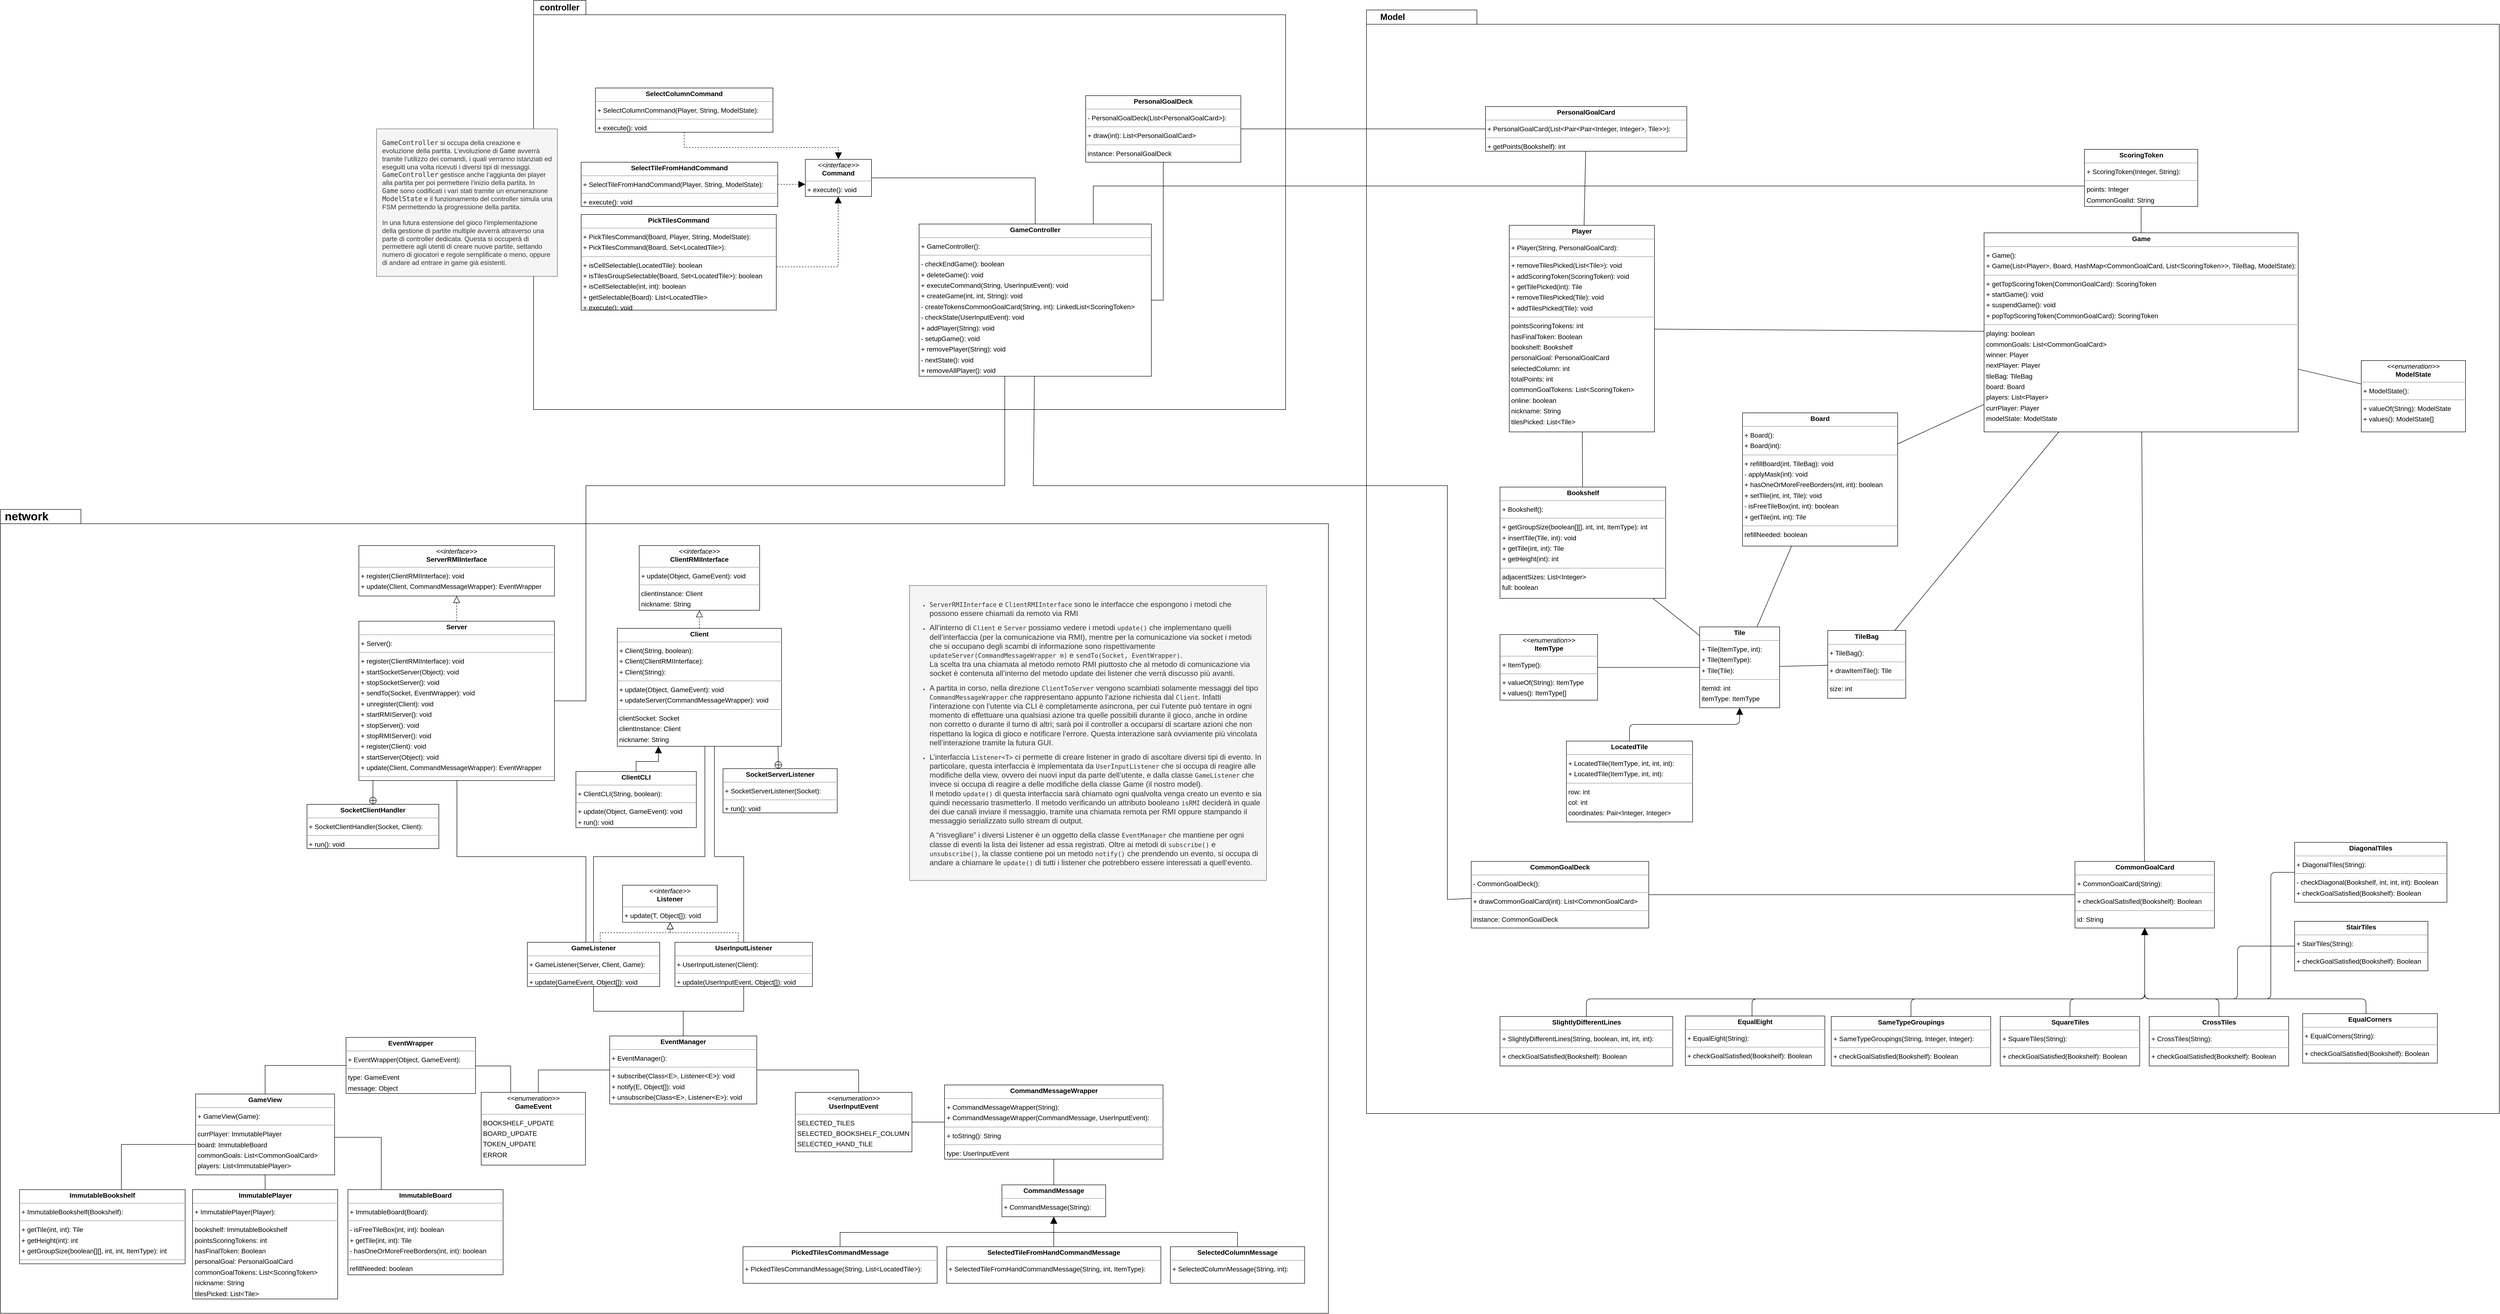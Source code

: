 <mxfile version="21.1.5" type="device" pages="2">
  <diagram id="Esdz9fdBZeI26ePuMIpb" name="Page-1">
    <mxGraphModel dx="7580" dy="3833" grid="1" gridSize="10" guides="1" tooltips="1" connect="1" arrows="1" fold="1" page="0" pageScale="1" pageWidth="1654" pageHeight="1169" background="none" math="0" shadow="0">
      <root>
        <mxCell id="0" />
        <mxCell id="1" parent="0" />
        <mxCell id="FEw1IH8ILwFxGYrVMXKK-53" value="&lt;font style=&quot;font-size: 18px;&quot;&gt;Model&lt;/font&gt;" style="shape=folder;fontStyle=1;tabWidth=110;tabHeight=30;tabPosition=left;html=1;boundedLbl=1;labelInHeader=1;container=1;collapsible=0;whiteSpace=wrap;fontFamily=Helvetica;fontSize=11;fontColor=default;strokeColor=#000000;" vertex="1" parent="1">
          <mxGeometry x="1940" y="-80" width="2380" height="2320" as="geometry" />
        </mxCell>
        <mxCell id="FEw1IH8ILwFxGYrVMXKK-54" value="" style="html=1;strokeColor=none;resizeWidth=1;resizeHeight=1;fillColor=none;part=1;connectable=0;allowArrows=0;deletable=0;whiteSpace=wrap;fontFamily=Helvetica;fontSize=11;fontColor=default;" vertex="1" parent="FEw1IH8ILwFxGYrVMXKK-53">
          <mxGeometry width="2380" height="1624" relative="1" as="geometry">
            <mxPoint y="30" as="offset" />
          </mxGeometry>
        </mxCell>
        <mxCell id="cIzQhky2HYeZLFOFConp-38" value="&lt;p style=&quot;margin:0px;margin-top:4px;text-align:center;&quot;&gt;&lt;b&gt;StairTiles&lt;/b&gt;&lt;/p&gt;&lt;hr size=&quot;1&quot;/&gt;&lt;p style=&quot;margin:0 0 0 4px;line-height:1.6;&quot;&gt;+ StairTiles(String): &lt;/p&gt;&lt;hr size=&quot;1&quot;/&gt;&lt;p style=&quot;margin:0 0 0 4px;line-height:1.6;&quot;&gt;+ checkGoalSatisfied(Bookshelf): Boolean&lt;/p&gt;" style="verticalAlign=top;align=left;overflow=fill;fontSize=14;fontFamily=Helvetica;html=1;rounded=0;shadow=0;comic=0;labelBackgroundColor=none;strokeWidth=1;strokeColor=#000000;" parent="FEw1IH8ILwFxGYrVMXKK-53" vertex="1">
          <mxGeometry x="1950" y="1916" width="280" height="104" as="geometry" />
        </mxCell>
        <mxCell id="cIzQhky2HYeZLFOFConp-24" value="&lt;p style=&quot;margin:0px;margin-top:4px;text-align:center;&quot;&gt;&lt;b&gt;DiagonalTiles&lt;/b&gt;&lt;/p&gt;&lt;hr size=&quot;1&quot;/&gt;&lt;p style=&quot;margin:0 0 0 4px;line-height:1.6;&quot;&gt;+ DiagonalTiles(String): &lt;/p&gt;&lt;hr size=&quot;1&quot;/&gt;&lt;p style=&quot;margin:0 0 0 4px;line-height:1.6;&quot;&gt;- checkDiagonal(Bookshelf, int, int, int): Boolean&lt;br/&gt;+ checkGoalSatisfied(Bookshelf): Boolean&lt;/p&gt;" style="verticalAlign=top;align=left;overflow=fill;fontSize=14;fontFamily=Helvetica;html=1;rounded=0;shadow=0;comic=0;labelBackgroundColor=none;strokeWidth=1;strokeColor=#000000;" parent="FEw1IH8ILwFxGYrVMXKK-53" vertex="1">
          <mxGeometry x="1950" y="1750" width="320" height="126" as="geometry" />
        </mxCell>
        <mxCell id="cIzQhky2HYeZLFOFConp-25" value="&lt;p style=&quot;margin:0px;margin-top:4px;text-align:center;&quot;&gt;&lt;b&gt;EqualCorners&lt;/b&gt;&lt;/p&gt;&lt;hr size=&quot;1&quot;/&gt;&lt;p style=&quot;margin:0 0 0 4px;line-height:1.6;&quot;&gt;+ EqualCorners(String): &lt;/p&gt;&lt;hr size=&quot;1&quot;/&gt;&lt;p style=&quot;margin:0 0 0 4px;line-height:1.6;&quot;&gt;+ checkGoalSatisfied(Bookshelf): Boolean&lt;/p&gt;" style="verticalAlign=top;align=left;overflow=fill;fontSize=14;fontFamily=Helvetica;html=1;rounded=0;shadow=0;comic=0;labelBackgroundColor=none;strokeWidth=1;strokeColor=#000000;" parent="FEw1IH8ILwFxGYrVMXKK-53" vertex="1">
          <mxGeometry x="1966.88" y="2110" width="283.12" height="104" as="geometry" />
        </mxCell>
        <mxCell id="FEw1IH8ILwFxGYrVMXKK-51" value="&lt;font style=&quot;font-size: 18px;&quot;&gt;controller&lt;/font&gt;" style="shape=folder;fontStyle=1;tabWidth=110;tabHeight=30;tabPosition=left;html=1;boundedLbl=1;labelInHeader=1;container=1;collapsible=0;whiteSpace=wrap;fontFamily=Helvetica;fontSize=11;fontColor=default;strokeColor=#000000;" vertex="1" parent="1">
          <mxGeometry x="190" y="-100" width="1580" height="860" as="geometry" />
        </mxCell>
        <mxCell id="FEw1IH8ILwFxGYrVMXKK-52" value="" style="html=1;strokeColor=none;resizeWidth=1;resizeHeight=1;fillColor=none;part=1;connectable=0;allowArrows=0;deletable=0;whiteSpace=wrap;fontFamily=Helvetica;fontSize=11;fontColor=default;" vertex="1" parent="FEw1IH8ILwFxGYrVMXKK-51">
          <mxGeometry width="1580" height="602" relative="1" as="geometry">
            <mxPoint y="30" as="offset" />
          </mxGeometry>
        </mxCell>
        <mxCell id="cIzQhky2HYeZLFOFConp-8" style="edgeStyle=orthogonalEdgeStyle;rounded=0;orthogonalLoop=1;jettySize=auto;html=1;entryX=0.5;entryY=0;entryDx=0;entryDy=0;startArrow=none;startFill=0;endArrow=none;endFill=0;strokeColor=#000000;" parent="1" source="node4" target="node7" edge="1">
          <mxGeometry relative="1" as="geometry" />
        </mxCell>
        <mxCell id="node4" value="&lt;p style=&quot;margin:0px;margin-top:4px;text-align:center;&quot;&gt;&lt;i&gt;&amp;lt;&amp;lt;interface&amp;gt;&amp;gt;&lt;/i&gt;&lt;br/&gt;&lt;b&gt;Command&lt;/b&gt;&lt;/p&gt;&lt;hr size=&quot;1&quot;/&gt;&lt;p style=&quot;margin:0 0 0 4px;line-height:1.6;&quot;&gt;+ execute(): void&lt;/p&gt;" style="verticalAlign=top;align=left;overflow=fill;fontSize=14;fontFamily=Helvetica;html=1;rounded=0;shadow=0;comic=0;labelBackgroundColor=none;strokeWidth=1;strokeColor=#000000;" parent="1" vertex="1">
          <mxGeometry x="761" y="234" width="139" height="78" as="geometry" />
        </mxCell>
        <mxCell id="cIzQhky2HYeZLFOFConp-82" style="edgeStyle=none;rounded=0;orthogonalLoop=1;jettySize=auto;html=1;entryX=0.5;entryY=1;entryDx=0;entryDy=0;startArrow=none;startFill=0;endArrow=none;endFill=0;strokeColor=#000000;" parent="1" source="node7" target="cIzQhky2HYeZLFOFConp-32" edge="1">
          <mxGeometry relative="1" as="geometry">
            <Array as="points">
              <mxPoint x="1513" y="530" />
            </Array>
          </mxGeometry>
        </mxCell>
        <mxCell id="cIzQhky2HYeZLFOFConp-88" style="edgeStyle=none;rounded=0;orthogonalLoop=1;jettySize=auto;html=1;startArrow=none;startFill=0;endArrow=none;endFill=0;strokeColor=#000000;" parent="1" source="node7" target="cIzQhky2HYeZLFOFConp-22" edge="1">
          <mxGeometry relative="1" as="geometry">
            <Array as="points">
              <mxPoint x="1240" y="920" />
              <mxPoint x="2110" y="920" />
              <mxPoint x="2110" y="1790" />
            </Array>
          </mxGeometry>
        </mxCell>
        <mxCell id="node7" value="&lt;p style=&quot;margin:0px;margin-top:4px;text-align:center;&quot;&gt;&lt;b&gt;GameController&lt;/b&gt;&lt;/p&gt;&lt;hr size=&quot;1&quot;&gt;&lt;p style=&quot;margin:0 0 0 4px;line-height:1.6;&quot;&gt;+ GameController(): &lt;/p&gt;&lt;hr size=&quot;1&quot;&gt;&lt;p style=&quot;margin:0 0 0 4px;line-height:1.6;&quot;&gt;- checkEndGame(): boolean&lt;br&gt;+ deleteGame(): void&lt;br&gt;+ executeCommand(String, UserInputEvent): void&lt;br&gt;+ createGame(int, int, String): void&lt;br&gt;- createTokensCommonGoalCard(String, int): LinkedList&amp;lt;ScoringToken&amp;gt;&lt;br&gt;- checkState(UserInputEvent): void&lt;br&gt;+ addPlayer(String): void&lt;br&gt;- setupGame(): void&lt;br&gt;+ removePlayer(String): void&lt;br&gt;- nextState(): void&lt;br&gt;+ removeAllPlayer(): void&lt;/p&gt;&lt;hr size=&quot;1&quot;&gt;&lt;p style=&quot;margin:0 0 0 4px;line-height:1.6;&quot;&gt;&lt;br&gt;&lt;/p&gt;" style="verticalAlign=top;align=left;overflow=fill;fontSize=14;fontFamily=Helvetica;html=1;rounded=0;shadow=0;comic=0;labelBackgroundColor=none;strokeWidth=1;strokeColor=#000000;" parent="1" vertex="1">
          <mxGeometry x="1000" y="370" width="488" height="320" as="geometry" />
        </mxCell>
        <mxCell id="node3" value="&lt;p style=&quot;margin:0px;margin-top:4px;text-align:center;&quot;&gt;&lt;b&gt;PickTilesCommand&lt;/b&gt;&lt;/p&gt;&lt;hr size=&quot;1&quot;/&gt;&lt;p style=&quot;margin:0 0 0 4px;line-height:1.6;&quot;&gt;+ PickTilesCommand(Board, Player, String, ModelState): &lt;br/&gt;+ PickTilesCommand(Board, Set&amp;lt;LocatedTile&amp;gt;): &lt;/p&gt;&lt;hr size=&quot;1&quot;/&gt;&lt;p style=&quot;margin:0 0 0 4px;line-height:1.6;&quot;&gt;+ isCellSelectable(LocatedTile): boolean&lt;br/&gt;+ isTilesGroupSelectable(Board, Set&amp;lt;LocatedTile&amp;gt;): boolean&lt;br/&gt;+ isCellSelectable(int, int): boolean&lt;br/&gt;+ getSelectable(Board): List&amp;lt;LocatedTile&amp;gt;&lt;br/&gt;+ execute(): void&lt;/p&gt;" style="verticalAlign=top;align=left;overflow=fill;fontSize=14;fontFamily=Helvetica;html=1;rounded=0;shadow=0;comic=0;labelBackgroundColor=none;strokeWidth=1;strokeColor=#000000;" parent="1" vertex="1">
          <mxGeometry x="290" y="350" width="410" height="201" as="geometry" />
        </mxCell>
        <mxCell id="node0" value="&lt;p style=&quot;margin:0px;margin-top:4px;text-align:center;&quot;&gt;&lt;b&gt;SelectColumnCommand&lt;/b&gt;&lt;/p&gt;&lt;hr size=&quot;1&quot;/&gt;&lt;p style=&quot;margin:0 0 0 4px;line-height:1.6;&quot;&gt;+ SelectColumnCommand(Player, String, ModelState): &lt;/p&gt;&lt;hr size=&quot;1&quot;/&gt;&lt;p style=&quot;margin:0 0 0 4px;line-height:1.6;&quot;&gt;+ execute(): void&lt;/p&gt;" style="verticalAlign=top;align=left;overflow=fill;fontSize=14;fontFamily=Helvetica;html=1;rounded=0;shadow=0;comic=0;labelBackgroundColor=none;strokeWidth=1;strokeColor=#000000;" parent="1" vertex="1">
          <mxGeometry x="320" y="84" width="373" height="93" as="geometry" />
        </mxCell>
        <mxCell id="node5" value="&lt;p style=&quot;margin:0px;margin-top:4px;text-align:center;&quot;&gt;&lt;b&gt;SelectTileFromHandCommand&lt;/b&gt;&lt;/p&gt;&lt;hr size=&quot;1&quot;/&gt;&lt;p style=&quot;margin:0 0 0 4px;line-height:1.6;&quot;&gt;+ SelectTileFromHandCommand(Player, String, ModelState): &lt;/p&gt;&lt;hr size=&quot;1&quot;/&gt;&lt;p style=&quot;margin:0 0 0 4px;line-height:1.6;&quot;&gt;+ execute(): void&lt;/p&gt;" style="verticalAlign=top;align=left;overflow=fill;fontSize=14;fontFamily=Helvetica;html=1;rounded=0;shadow=0;comic=0;labelBackgroundColor=none;strokeWidth=1;strokeColor=#000000;" parent="1" vertex="1">
          <mxGeometry x="290" y="240" width="413" height="93" as="geometry" />
        </mxCell>
        <mxCell id="edge1" value="" style="html=1;rounded=0;edgeStyle=orthogonalEdgeStyle;dashed=1;startArrow=none;endArrow=block;endSize=12;strokeColor=#000000;" parent="1" source="node3" target="node4" edge="1">
          <mxGeometry width="50" height="50" relative="1" as="geometry">
            <Array as="points">
              <mxPoint x="830" y="460" />
            </Array>
            <mxPoint x="450" y="730" as="sourcePoint" />
            <mxPoint x="830" y="240" as="targetPoint" />
          </mxGeometry>
        </mxCell>
        <mxCell id="edge2" value="" style="html=1;rounded=0;edgeStyle=orthogonalEdgeStyle;dashed=1;startArrow=none;endArrow=block;endSize=12;strokeColor=#000000;exitX=0.500;exitY=1.000;exitDx=0;exitDy=0;entryX=0.500;entryY=0.001;entryDx=0;entryDy=0;" parent="1" source="node0" target="node4" edge="1">
          <mxGeometry width="50" height="50" relative="1" as="geometry">
            <Array as="points">
              <mxPoint x="507" y="209" />
              <mxPoint x="831" y="209" />
            </Array>
          </mxGeometry>
        </mxCell>
        <mxCell id="edge0" value="" style="html=1;rounded=0;edgeStyle=orthogonalEdgeStyle;dashed=1;startArrow=none;endArrow=block;endSize=12;strokeColor=#000000;" parent="1" source="node5" target="node4" edge="1">
          <mxGeometry width="50" height="50" relative="1" as="geometry">
            <Array as="points">
              <mxPoint x="484" y="280" />
            </Array>
          </mxGeometry>
        </mxCell>
        <mxCell id="cIzQhky2HYeZLFOFConp-19" value="&lt;p style=&quot;margin:0px;margin-top:4px;text-align:center;&quot;&gt;&lt;b&gt;Board&lt;/b&gt;&lt;/p&gt;&lt;hr size=&quot;1&quot;/&gt;&lt;p style=&quot;margin:0 0 0 4px;line-height:1.6;&quot;&gt;+ Board(): &lt;br/&gt;+ Board(int): &lt;/p&gt;&lt;hr size=&quot;1&quot;/&gt;&lt;p style=&quot;margin:0 0 0 4px;line-height:1.6;&quot;&gt;+ refillBoard(int, TileBag): void&lt;br/&gt;- applyMask(int): void&lt;br/&gt;+ hasOneOrMoreFreeBorders(int, int): boolean&lt;br/&gt;+ setTile(int, int, Tile): void&lt;br/&gt;- isFreeTileBox(int, int): boolean&lt;br/&gt;+ getTile(int, int): Tile&lt;/p&gt;&lt;hr size=&quot;1&quot;/&gt;&lt;p style=&quot;margin:0 0 0 4px;line-height:1.6;&quot;&gt; refillNeeded: boolean&lt;/p&gt;" style="verticalAlign=top;align=left;overflow=fill;fontSize=14;fontFamily=Helvetica;html=1;rounded=0;shadow=0;comic=0;labelBackgroundColor=none;strokeWidth=1;strokeColor=#000000;" parent="1" vertex="1">
          <mxGeometry x="2730" y="767" width="326" height="280" as="geometry" />
        </mxCell>
        <mxCell id="cIzQhky2HYeZLFOFConp-20" value="&lt;p style=&quot;margin:0px;margin-top:4px;text-align:center;&quot;&gt;&lt;b&gt;Bookshelf&lt;/b&gt;&lt;/p&gt;&lt;hr size=&quot;1&quot;/&gt;&lt;p style=&quot;margin:0 0 0 4px;line-height:1.6;&quot;&gt;+ Bookshelf(): &lt;/p&gt;&lt;hr size=&quot;1&quot;/&gt;&lt;p style=&quot;margin:0 0 0 4px;line-height:1.6;&quot;&gt;+ getGroupSize(boolean[][], int, int, ItemType): int&lt;br/&gt;+ insertTile(Tile, int): void&lt;br/&gt;+ getTile(int, int): Tile&lt;br/&gt;+ getHeight(int): int&lt;/p&gt;&lt;hr size=&quot;1&quot;/&gt;&lt;p style=&quot;margin:0 0 0 4px;line-height:1.6;&quot;&gt; adjacentSizes: List&amp;lt;Integer&amp;gt;&lt;br/&gt; full: boolean&lt;/p&gt;" style="verticalAlign=top;align=left;overflow=fill;fontSize=14;fontFamily=Helvetica;html=1;rounded=0;shadow=0;comic=0;labelBackgroundColor=none;strokeWidth=1;strokeColor=#000000;" parent="1" vertex="1">
          <mxGeometry x="2220.5" y="923" width="348" height="234" as="geometry" />
        </mxCell>
        <mxCell id="cIzQhky2HYeZLFOFConp-21" value="&lt;p style=&quot;margin:0px;margin-top:4px;text-align:center;&quot;&gt;&lt;b&gt;CommonGoalCard&lt;/b&gt;&lt;/p&gt;&lt;hr size=&quot;1&quot;/&gt;&lt;p style=&quot;margin:0 0 0 4px;line-height:1.6;&quot;&gt;+ CommonGoalCard(String): &lt;/p&gt;&lt;hr size=&quot;1&quot;/&gt;&lt;p style=&quot;margin:0 0 0 4px;line-height:1.6;&quot;&gt;+ checkGoalSatisfied(Bookshelf): Boolean&lt;/p&gt;&lt;hr size=&quot;1&quot;/&gt;&lt;p style=&quot;margin:0 0 0 4px;line-height:1.6;&quot;&gt; id: String&lt;/p&gt;" style="verticalAlign=top;align=left;overflow=fill;fontSize=14;fontFamily=Helvetica;html=1;rounded=0;shadow=0;comic=0;labelBackgroundColor=none;strokeWidth=1;strokeColor=#000000;" parent="1" vertex="1">
          <mxGeometry x="3428.5" y="1710" width="293" height="140" as="geometry" />
        </mxCell>
        <mxCell id="cIzQhky2HYeZLFOFConp-22" value="&lt;p style=&quot;margin:0px;margin-top:4px;text-align:center;&quot;&gt;&lt;b&gt;CommonGoalDeck&lt;/b&gt;&lt;/p&gt;&lt;hr size=&quot;1&quot;/&gt;&lt;p style=&quot;margin:0 0 0 4px;line-height:1.6;&quot;&gt;- CommonGoalDeck(): &lt;/p&gt;&lt;hr size=&quot;1&quot;/&gt;&lt;p style=&quot;margin:0 0 0 4px;line-height:1.6;&quot;&gt;+ drawCommonGoalCard(int): List&amp;lt;CommonGoalCard&amp;gt;&lt;/p&gt;&lt;hr size=&quot;1&quot;/&gt;&lt;p style=&quot;margin:0 0 0 4px;line-height:1.6;&quot;&gt; instance: CommonGoalDeck&lt;/p&gt;" style="verticalAlign=top;align=left;overflow=fill;fontSize=14;fontFamily=Helvetica;html=1;rounded=0;shadow=0;comic=0;labelBackgroundColor=none;strokeWidth=1;strokeColor=#000000;" parent="1" vertex="1">
          <mxGeometry x="2160" y="1710" width="373" height="140" as="geometry" />
        </mxCell>
        <mxCell id="cIzQhky2HYeZLFOFConp-23" value="&lt;p style=&quot;margin:0px;margin-top:4px;text-align:center;&quot;&gt;&lt;b&gt;CrossTiles&lt;/b&gt;&lt;/p&gt;&lt;hr size=&quot;1&quot;/&gt;&lt;p style=&quot;margin:0 0 0 4px;line-height:1.6;&quot;&gt;+ CrossTiles(String): &lt;/p&gt;&lt;hr size=&quot;1&quot;/&gt;&lt;p style=&quot;margin:0 0 0 4px;line-height:1.6;&quot;&gt;+ checkGoalSatisfied(Bookshelf): Boolean&lt;/p&gt;" style="verticalAlign=top;align=left;overflow=fill;fontSize=14;fontFamily=Helvetica;html=1;rounded=0;shadow=0;comic=0;labelBackgroundColor=none;strokeWidth=1;strokeColor=#000000;" parent="1" vertex="1">
          <mxGeometry x="3584.5" y="2036" width="293" height="104" as="geometry" />
        </mxCell>
        <mxCell id="cIzQhky2HYeZLFOFConp-26" value="&lt;p style=&quot;margin:0px;margin-top:4px;text-align:center;&quot;&gt;&lt;b&gt;EqualEight&lt;/b&gt;&lt;/p&gt;&lt;hr size=&quot;1&quot;/&gt;&lt;p style=&quot;margin:0 0 0 4px;line-height:1.6;&quot;&gt;+ EqualEight(String): &lt;/p&gt;&lt;hr size=&quot;1&quot;/&gt;&lt;p style=&quot;margin:0 0 0 4px;line-height:1.6;&quot;&gt;+ checkGoalSatisfied(Bookshelf): Boolean&lt;/p&gt;" style="verticalAlign=top;align=left;overflow=fill;fontSize=14;fontFamily=Helvetica;html=1;rounded=0;shadow=0;comic=0;labelBackgroundColor=none;strokeWidth=1;strokeColor=#000000;" parent="1" vertex="1">
          <mxGeometry x="2610" y="2035" width="293" height="104" as="geometry" />
        </mxCell>
        <mxCell id="cIzQhky2HYeZLFOFConp-27" value="&lt;p style=&quot;margin:0px;margin-top:4px;text-align:center;&quot;&gt;&lt;b&gt;Game&lt;/b&gt;&lt;/p&gt;&lt;hr size=&quot;1&quot;/&gt;&lt;p style=&quot;margin:0 0 0 4px;line-height:1.6;&quot;&gt;+ Game(): &lt;br/&gt;+ Game(List&amp;lt;Player&amp;gt;, Board, HashMap&amp;lt;CommonGoalCard, List&amp;lt;ScoringToken&amp;gt;&amp;gt;, TileBag, ModelState): &lt;/p&gt;&lt;hr size=&quot;1&quot;/&gt;&lt;p style=&quot;margin:0 0 0 4px;line-height:1.6;&quot;&gt;+ getTopScoringToken(CommonGoalCard): ScoringToken&lt;br/&gt;+ startGame(): void&lt;br/&gt;+ suspendGame(): void&lt;br/&gt;+ popTopScoringToken(CommonGoalCard): ScoringToken&lt;/p&gt;&lt;hr size=&quot;1&quot;/&gt;&lt;p style=&quot;margin:0 0 0 4px;line-height:1.6;&quot;&gt; playing: boolean&lt;br/&gt; commonGoals: List&amp;lt;CommonGoalCard&amp;gt;&lt;br/&gt; winner: Player&lt;br/&gt; nextPlayer: Player&lt;br/&gt; tileBag: TileBag&lt;br/&gt; board: Board&lt;br/&gt; players: List&amp;lt;Player&amp;gt;&lt;br/&gt; currPlayer: Player&lt;br/&gt; modelState: ModelState&lt;/p&gt;" style="verticalAlign=top;align=left;overflow=fill;fontSize=14;fontFamily=Helvetica;html=1;rounded=0;shadow=0;comic=0;labelBackgroundColor=none;strokeWidth=1;strokeColor=#000000;" parent="1" vertex="1">
          <mxGeometry x="3237.5" y="388.5" width="660" height="418.5" as="geometry" />
        </mxCell>
        <mxCell id="cIzQhky2HYeZLFOFConp-28" value="&lt;p style=&quot;margin:0px;margin-top:4px;text-align:center;&quot;&gt;&lt;i&gt;&amp;lt;&amp;lt;enumeration&amp;gt;&amp;gt;&lt;/i&gt;&lt;br/&gt;&lt;b&gt;ItemType&lt;/b&gt;&lt;/p&gt;&lt;hr size=&quot;1&quot;/&gt;&lt;p style=&quot;margin:0 0 0 4px;line-height:1.6;&quot;&gt;+ ItemType(): &lt;/p&gt;&lt;hr size=&quot;1&quot;/&gt;&lt;p style=&quot;margin:0 0 0 4px;line-height:1.6;&quot;&gt;+ valueOf(String): ItemType&lt;br/&gt;+ values(): ItemType[]&lt;/p&gt;" style="verticalAlign=top;align=left;overflow=fill;fontSize=14;fontFamily=Helvetica;html=1;rounded=0;shadow=0;comic=0;labelBackgroundColor=none;strokeWidth=1;strokeColor=#000000;" parent="1" vertex="1">
          <mxGeometry x="2220.5" y="1233" width="205" height="138" as="geometry" />
        </mxCell>
        <mxCell id="cIzQhky2HYeZLFOFConp-29" value="&lt;p style=&quot;margin:0px;margin-top:4px;text-align:center;&quot;&gt;&lt;b&gt;LocatedTile&lt;/b&gt;&lt;/p&gt;&lt;hr size=&quot;1&quot;/&gt;&lt;p style=&quot;margin:0 0 0 4px;line-height:1.6;&quot;&gt;+ LocatedTile(ItemType, int, int, int): &lt;br/&gt;+ LocatedTile(ItemType, int, int): &lt;/p&gt;&lt;hr size=&quot;1&quot;/&gt;&lt;p style=&quot;margin:0 0 0 4px;line-height:1.6;&quot;&gt; row: int&lt;br/&gt; col: int&lt;br/&gt; coordinates: Pair&amp;lt;Integer, Integer&amp;gt;&lt;/p&gt;" style="verticalAlign=top;align=left;overflow=fill;fontSize=14;fontFamily=Helvetica;html=1;rounded=0;shadow=0;comic=0;labelBackgroundColor=none;strokeWidth=1;strokeColor=#000000;" parent="1" vertex="1">
          <mxGeometry x="2360" y="1457" width="265" height="170" as="geometry" />
        </mxCell>
        <mxCell id="cIzQhky2HYeZLFOFConp-30" value="&lt;p style=&quot;margin:0px;margin-top:4px;text-align:center;&quot;&gt;&lt;i&gt;&amp;lt;&amp;lt;enumeration&amp;gt;&amp;gt;&lt;/i&gt;&lt;br/&gt;&lt;b&gt;ModelState&lt;/b&gt;&lt;/p&gt;&lt;hr size=&quot;1&quot;/&gt;&lt;p style=&quot;margin:0 0 0 4px;line-height:1.6;&quot;&gt;+ ModelState(): &lt;/p&gt;&lt;hr size=&quot;1&quot;/&gt;&lt;p style=&quot;margin:0 0 0 4px;line-height:1.6;&quot;&gt;+ valueOf(String): ModelState&lt;br/&gt;+ values(): ModelState[]&lt;/p&gt;" style="verticalAlign=top;align=left;overflow=fill;fontSize=14;fontFamily=Helvetica;html=1;rounded=0;shadow=0;comic=0;labelBackgroundColor=none;strokeWidth=1;strokeColor=#000000;" parent="1" vertex="1">
          <mxGeometry x="4030" y="657" width="219" height="150" as="geometry" />
        </mxCell>
        <mxCell id="cIzQhky2HYeZLFOFConp-31" value="&lt;p style=&quot;margin:0px;margin-top:4px;text-align:center;&quot;&gt;&lt;b&gt;PersonalGoalCard&lt;/b&gt;&lt;/p&gt;&lt;hr size=&quot;1&quot;/&gt;&lt;p style=&quot;margin:0 0 0 4px;line-height:1.6;&quot;&gt;+ PersonalGoalCard(List&amp;lt;Pair&amp;lt;Pair&amp;lt;Integer, Integer&amp;gt;, Tile&amp;gt;&amp;gt;): &lt;/p&gt;&lt;hr size=&quot;1&quot;/&gt;&lt;p style=&quot;margin:0 0 0 4px;line-height:1.6;&quot;&gt;+ getPoints(Bookshelf): int&lt;/p&gt;" style="verticalAlign=top;align=left;overflow=fill;fontSize=14;fontFamily=Helvetica;html=1;rounded=0;shadow=0;comic=0;labelBackgroundColor=none;strokeWidth=1;strokeColor=#000000;" parent="1" vertex="1">
          <mxGeometry x="2190" y="123" width="423" height="94" as="geometry" />
        </mxCell>
        <mxCell id="cIzQhky2HYeZLFOFConp-32" value="&lt;p style=&quot;margin:0px;margin-top:4px;text-align:center;&quot;&gt;&lt;b&gt;PersonalGoalDeck&lt;/b&gt;&lt;/p&gt;&lt;hr size=&quot;1&quot;/&gt;&lt;p style=&quot;margin:0 0 0 4px;line-height:1.6;&quot;&gt;- PersonalGoalDeck(List&amp;lt;PersonalGoalCard&amp;gt;): &lt;/p&gt;&lt;hr size=&quot;1&quot;/&gt;&lt;p style=&quot;margin:0 0 0 4px;line-height:1.6;&quot;&gt;+ draw(int): List&amp;lt;PersonalGoalCard&amp;gt;&lt;/p&gt;&lt;hr size=&quot;1&quot;/&gt;&lt;p style=&quot;margin:0 0 0 4px;line-height:1.6;&quot;&gt; instance: PersonalGoalDeck&lt;/p&gt;" style="verticalAlign=top;align=left;overflow=fill;fontSize=14;fontFamily=Helvetica;html=1;rounded=0;shadow=0;comic=0;labelBackgroundColor=none;strokeWidth=1;strokeColor=#000000;" parent="1" vertex="1">
          <mxGeometry x="1350" y="100" width="326" height="140" as="geometry" />
        </mxCell>
        <mxCell id="cIzQhky2HYeZLFOFConp-33" value="&lt;p style=&quot;margin:0px;margin-top:4px;text-align:center;&quot;&gt;&lt;b&gt;Player&lt;/b&gt;&lt;/p&gt;&lt;hr size=&quot;1&quot;/&gt;&lt;p style=&quot;margin:0 0 0 4px;line-height:1.6;&quot;&gt;+ Player(String, PersonalGoalCard): &lt;/p&gt;&lt;hr size=&quot;1&quot;/&gt;&lt;p style=&quot;margin:0 0 0 4px;line-height:1.6;&quot;&gt;+ removeTilesPicked(List&amp;lt;Tile&amp;gt;): void&lt;br/&gt;+ addScoringToken(ScoringToken): void&lt;br/&gt;+ getTilePicked(int): Tile&lt;br/&gt;+ removeTilesPicked(Tile): void&lt;br/&gt;+ addTilesPicked(Tile): void&lt;/p&gt;&lt;hr size=&quot;1&quot;/&gt;&lt;p style=&quot;margin:0 0 0 4px;line-height:1.6;&quot;&gt; pointsScoringTokens: int&lt;br/&gt; hasFinalToken: Boolean&lt;br/&gt; bookshelf: Bookshelf&lt;br/&gt; personalGoal: PersonalGoalCard&lt;br/&gt; selectedColumn: int&lt;br/&gt; totalPoints: int&lt;br/&gt; commonGoalTokens: List&amp;lt;ScoringToken&amp;gt;&lt;br/&gt; online: boolean&lt;br/&gt; nickname: String&lt;br/&gt; tilesPicked: List&amp;lt;Tile&amp;gt;&lt;/p&gt;" style="verticalAlign=top;align=left;overflow=fill;fontSize=14;fontFamily=Helvetica;html=1;rounded=0;shadow=0;comic=0;labelBackgroundColor=none;strokeWidth=1;strokeColor=#000000;" parent="1" vertex="1">
          <mxGeometry x="2240" y="372.75" width="305" height="434.25" as="geometry" />
        </mxCell>
        <mxCell id="cIzQhky2HYeZLFOFConp-34" value="&lt;p style=&quot;margin:0px;margin-top:4px;text-align:center;&quot;&gt;&lt;b&gt;SameTypeGroupings&lt;/b&gt;&lt;/p&gt;&lt;hr size=&quot;1&quot;/&gt;&lt;p style=&quot;margin:0 0 0 4px;line-height:1.6;&quot;&gt;+ SameTypeGroupings(String, Integer, Integer): &lt;/p&gt;&lt;hr size=&quot;1&quot;/&gt;&lt;p style=&quot;margin:0 0 0 4px;line-height:1.6;&quot;&gt;+ checkGoalSatisfied(Bookshelf): Boolean&lt;/p&gt;" style="verticalAlign=top;align=left;overflow=fill;fontSize=14;fontFamily=Helvetica;html=1;rounded=0;shadow=0;comic=0;labelBackgroundColor=none;strokeWidth=1;strokeColor=#000000;" parent="1" vertex="1">
          <mxGeometry x="2916.5" y="2036" width="335" height="104" as="geometry" />
        </mxCell>
        <mxCell id="cIzQhky2HYeZLFOFConp-90" style="edgeStyle=none;rounded=0;orthogonalLoop=1;jettySize=auto;html=1;entryX=0.75;entryY=0;entryDx=0;entryDy=0;startArrow=none;startFill=0;endArrow=none;endFill=0;strokeColor=#000000;" parent="1" target="node7" edge="1">
          <mxGeometry relative="1" as="geometry">
            <mxPoint x="3450" y="290" as="sourcePoint" />
            <Array as="points">
              <mxPoint x="1366" y="290" />
            </Array>
          </mxGeometry>
        </mxCell>
        <mxCell id="cIzQhky2HYeZLFOFConp-35" value="&lt;p style=&quot;margin:0px;margin-top:4px;text-align:center;&quot;&gt;&lt;b&gt;ScoringToken&lt;/b&gt;&lt;/p&gt;&lt;hr size=&quot;1&quot;/&gt;&lt;p style=&quot;margin:0 0 0 4px;line-height:1.6;&quot;&gt;+ ScoringToken(Integer, String): &lt;/p&gt;&lt;hr size=&quot;1&quot;/&gt;&lt;p style=&quot;margin:0 0 0 4px;line-height:1.6;&quot;&gt; points: Integer&lt;br/&gt; CommonGoalId: String&lt;/p&gt;" style="verticalAlign=top;align=left;overflow=fill;fontSize=14;fontFamily=Helvetica;html=1;rounded=0;shadow=0;comic=0;labelBackgroundColor=none;strokeWidth=1;strokeColor=#000000;" parent="1" vertex="1">
          <mxGeometry x="3448.5" y="213" width="238" height="120" as="geometry" />
        </mxCell>
        <mxCell id="cIzQhky2HYeZLFOFConp-36" value="&lt;p style=&quot;margin:0px;margin-top:4px;text-align:center;&quot;&gt;&lt;b&gt;SlightlyDifferentLines&lt;/b&gt;&lt;/p&gt;&lt;hr size=&quot;1&quot;/&gt;&lt;p style=&quot;margin:0 0 0 4px;line-height:1.6;&quot;&gt;+ SlightlyDifferentLines(String, boolean, int, int, int): &lt;/p&gt;&lt;hr size=&quot;1&quot;/&gt;&lt;p style=&quot;margin:0 0 0 4px;line-height:1.6;&quot;&gt;+ checkGoalSatisfied(Bookshelf): Boolean&lt;/p&gt;" style="verticalAlign=top;align=left;overflow=fill;fontSize=14;fontFamily=Helvetica;html=1;rounded=0;shadow=0;comic=0;labelBackgroundColor=none;strokeWidth=1;strokeColor=#000000;" parent="1" vertex="1">
          <mxGeometry x="2220.5" y="2036" width="363" height="104" as="geometry" />
        </mxCell>
        <mxCell id="cIzQhky2HYeZLFOFConp-37" value="&lt;p style=&quot;margin:0px;margin-top:4px;text-align:center;&quot;&gt;&lt;b&gt;SquareTiles&lt;/b&gt;&lt;/p&gt;&lt;hr size=&quot;1&quot;/&gt;&lt;p style=&quot;margin:0 0 0 4px;line-height:1.6;&quot;&gt;+ SquareTiles(String): &lt;/p&gt;&lt;hr size=&quot;1&quot;/&gt;&lt;p style=&quot;margin:0 0 0 4px;line-height:1.6;&quot;&gt;+ checkGoalSatisfied(Bookshelf): Boolean&lt;/p&gt;" style="verticalAlign=top;align=left;overflow=fill;fontSize=14;fontFamily=Helvetica;html=1;rounded=0;shadow=0;comic=0;labelBackgroundColor=none;strokeWidth=1;strokeColor=#000000;" parent="1" vertex="1">
          <mxGeometry x="3271.5" y="2036" width="293" height="104" as="geometry" />
        </mxCell>
        <mxCell id="cIzQhky2HYeZLFOFConp-39" value="&lt;p style=&quot;margin:0px;margin-top:4px;text-align:center;&quot;&gt;&lt;b&gt;Tile&lt;/b&gt;&lt;/p&gt;&lt;hr size=&quot;1&quot;/&gt;&lt;p style=&quot;margin:0 0 0 4px;line-height:1.6;&quot;&gt;+ Tile(ItemType, int): &lt;br/&gt;+ Tile(ItemType): &lt;br/&gt;+ Tile(Tile): &lt;/p&gt;&lt;hr size=&quot;1&quot;/&gt;&lt;p style=&quot;margin:0 0 0 4px;line-height:1.6;&quot;&gt; itemId: int&lt;br/&gt; itemType: ItemType&lt;/p&gt;" style="verticalAlign=top;align=left;overflow=fill;fontSize=14;fontFamily=Helvetica;html=1;rounded=0;shadow=0;comic=0;labelBackgroundColor=none;strokeWidth=1;strokeColor=#000000;" parent="1" vertex="1">
          <mxGeometry x="2640" y="1217" width="168" height="170" as="geometry" />
        </mxCell>
        <mxCell id="cIzQhky2HYeZLFOFConp-40" value="&lt;p style=&quot;margin:0px;margin-top:4px;text-align:center;&quot;&gt;&lt;b&gt;TileBag&lt;/b&gt;&lt;/p&gt;&lt;hr size=&quot;1&quot;/&gt;&lt;p style=&quot;margin:0 0 0 4px;line-height:1.6;&quot;&gt;+ TileBag(): &lt;/p&gt;&lt;hr size=&quot;1&quot;/&gt;&lt;p style=&quot;margin:0 0 0 4px;line-height:1.6;&quot;&gt;+ drawItemTile(): Tile&lt;/p&gt;&lt;hr size=&quot;1&quot;/&gt;&lt;p style=&quot;margin:0 0 0 4px;line-height:1.6;&quot;&gt; size: int&lt;/p&gt;" style="verticalAlign=top;align=left;overflow=fill;fontSize=14;fontFamily=Helvetica;html=1;rounded=0;shadow=0;comic=0;labelBackgroundColor=none;strokeWidth=1;strokeColor=#000000;" parent="1" vertex="1">
          <mxGeometry x="2909" y="1224.5" width="164" height="142.5" as="geometry" />
        </mxCell>
        <mxCell id="cIzQhky2HYeZLFOFConp-41" value="" style="html=1;rounded=1;edgeStyle=orthogonalEdgeStyle;dashed=0;startArrow=none;endArrow=block;endSize=12;strokeColor=#000000;exitX=0.500;exitY=0.000;exitDx=0;exitDy=0;entryX=0.500;entryY=1.000;entryDx=0;entryDy=0;" parent="1" source="cIzQhky2HYeZLFOFConp-23" target="cIzQhky2HYeZLFOFConp-21" edge="1">
          <mxGeometry width="50" height="50" relative="1" as="geometry">
            <Array as="points">
              <mxPoint x="3731.5" y="1999" />
              <mxPoint x="3574.5" y="1999" />
            </Array>
          </mxGeometry>
        </mxCell>
        <mxCell id="cIzQhky2HYeZLFOFConp-42" value="" style="html=1;rounded=1;edgeStyle=orthogonalEdgeStyle;dashed=0;startArrow=none;endArrow=block;endSize=12;strokeColor=#000000;entryX=0.500;entryY=1.000;entryDx=0;entryDy=0;" parent="1" source="cIzQhky2HYeZLFOFConp-24" target="cIzQhky2HYeZLFOFConp-21" edge="1">
          <mxGeometry width="50" height="50" relative="1" as="geometry">
            <Array as="points">
              <mxPoint x="3840" y="1999" />
              <mxPoint x="3575" y="1999" />
            </Array>
          </mxGeometry>
        </mxCell>
        <mxCell id="cIzQhky2HYeZLFOFConp-43" value="" style="html=1;rounded=1;edgeStyle=orthogonalEdgeStyle;dashed=0;startArrow=none;endArrow=block;endSize=12;strokeColor=#000000;entryX=0.500;entryY=1.000;entryDx=0;entryDy=0;" parent="1" source="cIzQhky2HYeZLFOFConp-25" target="cIzQhky2HYeZLFOFConp-21" edge="1">
          <mxGeometry width="50" height="50" relative="1" as="geometry">
            <Array as="points">
              <mxPoint x="4040" y="1999" />
              <mxPoint x="3575" y="1999" />
            </Array>
          </mxGeometry>
        </mxCell>
        <mxCell id="cIzQhky2HYeZLFOFConp-44" value="" style="html=1;rounded=1;edgeStyle=orthogonalEdgeStyle;dashed=0;startArrow=none;endArrow=block;endSize=12;strokeColor=#000000;exitX=0.500;exitY=0.000;exitDx=0;exitDy=0;entryX=0.500;entryY=1.000;entryDx=0;entryDy=0;" parent="1" target="cIzQhky2HYeZLFOFConp-21" edge="1">
          <mxGeometry width="50" height="50" relative="1" as="geometry">
            <Array as="points">
              <mxPoint x="2750.5" y="1999" />
              <mxPoint x="3574.5" y="1999" />
            </Array>
            <mxPoint x="2750" y="2036" as="sourcePoint" />
          </mxGeometry>
        </mxCell>
        <mxCell id="cIzQhky2HYeZLFOFConp-45" value="" style="html=1;rounded=1;edgeStyle=orthogonalEdgeStyle;dashed=0;startArrow=none;endArrow=block;endSize=12;strokeColor=#000000;exitX=0.500;exitY=0.000;exitDx=0;exitDy=0;entryX=0.500;entryY=1.000;entryDx=0;entryDy=0;" parent="1" source="cIzQhky2HYeZLFOFConp-29" target="cIzQhky2HYeZLFOFConp-39" edge="1">
          <mxGeometry width="50" height="50" relative="1" as="geometry">
            <Array as="points" />
          </mxGeometry>
        </mxCell>
        <mxCell id="cIzQhky2HYeZLFOFConp-46" value="" style="html=1;rounded=1;edgeStyle=orthogonalEdgeStyle;dashed=0;startArrow=none;endArrow=block;endSize=12;strokeColor=#000000;exitX=0.500;exitY=0.000;exitDx=0;exitDy=0;entryX=0.500;entryY=1.000;entryDx=0;entryDy=0;" parent="1" source="cIzQhky2HYeZLFOFConp-34" target="cIzQhky2HYeZLFOFConp-21" edge="1">
          <mxGeometry width="50" height="50" relative="1" as="geometry">
            <Array as="points">
              <mxPoint x="3084.5" y="1999" />
              <mxPoint x="3574.5" y="1999" />
            </Array>
          </mxGeometry>
        </mxCell>
        <mxCell id="cIzQhky2HYeZLFOFConp-47" value="" style="html=1;rounded=1;edgeStyle=orthogonalEdgeStyle;dashed=0;startArrow=none;endArrow=block;endSize=12;strokeColor=#000000;exitX=0.500;exitY=0.000;exitDx=0;exitDy=0;entryX=0.500;entryY=1.000;entryDx=0;entryDy=0;" parent="1" source="cIzQhky2HYeZLFOFConp-36" target="cIzQhky2HYeZLFOFConp-21" edge="1">
          <mxGeometry width="50" height="50" relative="1" as="geometry">
            <Array as="points">
              <mxPoint x="2402.5" y="1999" />
              <mxPoint x="3574.5" y="1999" />
            </Array>
          </mxGeometry>
        </mxCell>
        <mxCell id="cIzQhky2HYeZLFOFConp-48" value="" style="html=1;rounded=1;edgeStyle=orthogonalEdgeStyle;dashed=0;startArrow=none;endArrow=block;endSize=12;strokeColor=#000000;exitX=0.500;exitY=0.000;exitDx=0;exitDy=0;entryX=0.500;entryY=1.000;entryDx=0;entryDy=0;" parent="1" source="cIzQhky2HYeZLFOFConp-37" target="cIzQhky2HYeZLFOFConp-21" edge="1">
          <mxGeometry width="50" height="50" relative="1" as="geometry">
            <Array as="points">
              <mxPoint x="3418.5" y="1999" />
              <mxPoint x="3574.5" y="1999" />
            </Array>
          </mxGeometry>
        </mxCell>
        <mxCell id="cIzQhky2HYeZLFOFConp-49" value="" style="html=1;rounded=1;edgeStyle=orthogonalEdgeStyle;dashed=0;startArrow=none;endArrow=block;endSize=12;strokeColor=#000000;entryX=0.500;entryY=1.000;entryDx=0;entryDy=0;" parent="1" source="cIzQhky2HYeZLFOFConp-38" target="cIzQhky2HYeZLFOFConp-21" edge="1">
          <mxGeometry width="50" height="50" relative="1" as="geometry">
            <Array as="points">
              <mxPoint x="3770" y="1999" />
              <mxPoint x="3575" y="1999" />
            </Array>
          </mxGeometry>
        </mxCell>
        <mxCell id="cIzQhky2HYeZLFOFConp-50" value="" style="endArrow=none;html=1;rounded=0;strokeColor=#000000;" parent="1" source="cIzQhky2HYeZLFOFConp-33" target="cIzQhky2HYeZLFOFConp-27" edge="1">
          <mxGeometry width="50" height="50" relative="1" as="geometry">
            <mxPoint x="3060" y="1057" as="sourcePoint" />
            <mxPoint x="3110" y="1007" as="targetPoint" />
          </mxGeometry>
        </mxCell>
        <mxCell id="cIzQhky2HYeZLFOFConp-51" value="" style="endArrow=none;html=1;rounded=0;strokeColor=#000000;" parent="1" source="cIzQhky2HYeZLFOFConp-19" target="cIzQhky2HYeZLFOFConp-27" edge="1">
          <mxGeometry width="50" height="50" relative="1" as="geometry">
            <mxPoint x="3030" y="957" as="sourcePoint" />
            <mxPoint x="3080" y="907" as="targetPoint" />
          </mxGeometry>
        </mxCell>
        <mxCell id="cIzQhky2HYeZLFOFConp-52" value="" style="endArrow=none;html=1;rounded=0;strokeColor=#000000;" parent="1" source="cIzQhky2HYeZLFOFConp-20" target="cIzQhky2HYeZLFOFConp-33" edge="1">
          <mxGeometry width="50" height="50" relative="1" as="geometry">
            <mxPoint x="3030" y="957" as="sourcePoint" />
            <mxPoint x="3080" y="907" as="targetPoint" />
          </mxGeometry>
        </mxCell>
        <mxCell id="cIzQhky2HYeZLFOFConp-53" value="" style="endArrow=none;html=1;rounded=0;strokeColor=#000000;" parent="1" source="cIzQhky2HYeZLFOFConp-39" target="cIzQhky2HYeZLFOFConp-20" edge="1">
          <mxGeometry width="50" height="50" relative="1" as="geometry">
            <mxPoint x="3030" y="957" as="sourcePoint" />
            <mxPoint x="3080" y="907" as="targetPoint" />
          </mxGeometry>
        </mxCell>
        <mxCell id="cIzQhky2HYeZLFOFConp-54" value="" style="endArrow=none;html=1;rounded=0;strokeColor=#000000;" parent="1" source="cIzQhky2HYeZLFOFConp-39" target="cIzQhky2HYeZLFOFConp-19" edge="1">
          <mxGeometry width="50" height="50" relative="1" as="geometry">
            <mxPoint x="3030" y="957" as="sourcePoint" />
            <mxPoint x="3080" y="907" as="targetPoint" />
          </mxGeometry>
        </mxCell>
        <mxCell id="cIzQhky2HYeZLFOFConp-55" value="" style="endArrow=none;html=1;rounded=0;strokeColor=#000000;" parent="1" source="cIzQhky2HYeZLFOFConp-40" target="cIzQhky2HYeZLFOFConp-39" edge="1">
          <mxGeometry width="50" height="50" relative="1" as="geometry">
            <mxPoint x="3030" y="957" as="sourcePoint" />
            <mxPoint x="3080" y="907" as="targetPoint" />
          </mxGeometry>
        </mxCell>
        <mxCell id="cIzQhky2HYeZLFOFConp-56" value="" style="endArrow=none;html=1;rounded=0;strokeColor=#000000;" parent="1" source="cIzQhky2HYeZLFOFConp-21" target="cIzQhky2HYeZLFOFConp-22" edge="1">
          <mxGeometry width="50" height="50" relative="1" as="geometry">
            <mxPoint x="3147.5" y="1580" as="sourcePoint" />
            <mxPoint x="3197.5" y="1530" as="targetPoint" />
          </mxGeometry>
        </mxCell>
        <mxCell id="cIzQhky2HYeZLFOFConp-57" value="" style="endArrow=none;html=1;rounded=0;strokeColor=#000000;" parent="1" source="cIzQhky2HYeZLFOFConp-33" target="cIzQhky2HYeZLFOFConp-31" edge="1">
          <mxGeometry width="50" height="50" relative="1" as="geometry">
            <mxPoint x="3140" y="147" as="sourcePoint" />
            <mxPoint x="3190" y="97" as="targetPoint" />
          </mxGeometry>
        </mxCell>
        <mxCell id="cIzQhky2HYeZLFOFConp-58" value="" style="endArrow=none;html=1;rounded=0;strokeColor=#000000;" parent="1" source="cIzQhky2HYeZLFOFConp-31" target="cIzQhky2HYeZLFOFConp-32" edge="1">
          <mxGeometry width="50" height="50" relative="1" as="geometry">
            <mxPoint x="3140" y="147" as="sourcePoint" />
            <mxPoint x="3190" y="97" as="targetPoint" />
          </mxGeometry>
        </mxCell>
        <mxCell id="cIzQhky2HYeZLFOFConp-59" value="" style="endArrow=none;html=1;rounded=0;strokeColor=#000000;" parent="1" source="cIzQhky2HYeZLFOFConp-21" target="cIzQhky2HYeZLFOFConp-27" edge="1">
          <mxGeometry width="50" height="50" relative="1" as="geometry">
            <mxPoint x="3140" y="917" as="sourcePoint" />
            <mxPoint x="3190" y="867" as="targetPoint" />
          </mxGeometry>
        </mxCell>
        <mxCell id="cIzQhky2HYeZLFOFConp-60" value="" style="endArrow=none;html=1;rounded=0;strokeColor=#000000;" parent="1" source="cIzQhky2HYeZLFOFConp-28" target="cIzQhky2HYeZLFOFConp-39" edge="1">
          <mxGeometry width="50" height="50" relative="1" as="geometry">
            <mxPoint x="3140" y="1297" as="sourcePoint" />
            <mxPoint x="3190" y="1247" as="targetPoint" />
          </mxGeometry>
        </mxCell>
        <mxCell id="cIzQhky2HYeZLFOFConp-61" value="" style="endArrow=none;html=1;rounded=0;strokeColor=#000000;" parent="1" source="cIzQhky2HYeZLFOFConp-40" target="cIzQhky2HYeZLFOFConp-27" edge="1">
          <mxGeometry width="50" height="50" relative="1" as="geometry">
            <mxPoint x="3140" y="917" as="sourcePoint" />
            <mxPoint x="3190" y="867" as="targetPoint" />
          </mxGeometry>
        </mxCell>
        <mxCell id="cIzQhky2HYeZLFOFConp-62" value="" style="endArrow=none;html=1;rounded=0;strokeColor=#000000;" parent="1" source="cIzQhky2HYeZLFOFConp-30" target="cIzQhky2HYeZLFOFConp-27" edge="1">
          <mxGeometry width="50" height="50" relative="1" as="geometry">
            <mxPoint x="4120" y="527" as="sourcePoint" />
            <mxPoint x="4170" y="477" as="targetPoint" />
          </mxGeometry>
        </mxCell>
        <mxCell id="cIzQhky2HYeZLFOFConp-63" value="" style="endArrow=none;html=1;rounded=0;strokeColor=#000000;" parent="1" source="cIzQhky2HYeZLFOFConp-27" target="cIzQhky2HYeZLFOFConp-35" edge="1">
          <mxGeometry width="50" height="50" relative="1" as="geometry">
            <mxPoint x="3470" y="527" as="sourcePoint" />
            <mxPoint x="3520" y="477" as="targetPoint" />
          </mxGeometry>
        </mxCell>
        <mxCell id="FEw1IH8ILwFxGYrVMXKK-1" value="&lt;font style=&quot;font-size: 24px;&quot;&gt;network&lt;/font&gt;" style="shape=folder;fontStyle=1;tabWidth=110;tabHeight=30;tabPosition=left;html=1;boundedLbl=1;labelInHeader=1;container=1;collapsible=0;whiteSpace=wrap;fontFamily=Helvetica;fontSize=11;strokeColor=#000000;" vertex="1" parent="1">
          <mxGeometry x="-930" y="970" width="2790" height="1690" as="geometry" />
        </mxCell>
        <mxCell id="FEw1IH8ILwFxGYrVMXKK-2" value="" style="html=1;strokeColor=none;resizeWidth=1;resizeHeight=1;fillColor=none;part=1;connectable=0;allowArrows=0;deletable=0;whiteSpace=wrap;fontFamily=Helvetica;fontSize=11;fontColor=default;" vertex="1" parent="FEw1IH8ILwFxGYrVMXKK-1">
          <mxGeometry width="2790" height="1183" relative="1" as="geometry">
            <mxPoint y="30" as="offset" />
          </mxGeometry>
        </mxCell>
        <mxCell id="FEw1IH8ILwFxGYrVMXKK-3" value="&lt;p style=&quot;margin:0px;margin-top:4px;text-align:center;&quot;&gt;&lt;b&gt;ImmutablePlayer&lt;/b&gt;&lt;/p&gt;&lt;hr size=&quot;1&quot;/&gt;&lt;p style=&quot;margin:0 0 0 4px;line-height:1.6;&quot;&gt;+ ImmutablePlayer(Player): &lt;/p&gt;&lt;hr size=&quot;1&quot;/&gt;&lt;p style=&quot;margin:0 0 0 4px;line-height:1.6;&quot;&gt; bookshelf: ImmutableBookshelf&lt;br/&gt; pointsScoringTokens: int&lt;br/&gt; hasFinalToken: Boolean&lt;br/&gt; personalGoal: PersonalGoalCard&lt;br/&gt; commonGoalTokens: List&amp;lt;ScoringToken&amp;gt;&lt;br/&gt; nickname: String&lt;br/&gt; tilesPicked: List&amp;lt;Tile&amp;gt;&lt;/p&gt;" style="verticalAlign=top;align=left;overflow=fill;fontSize=14;fontFamily=Helvetica;html=1;rounded=0;shadow=0;comic=0;labelBackgroundColor=none;strokeWidth=1;strokeColor=#000000;" vertex="1" parent="FEw1IH8ILwFxGYrVMXKK-1">
          <mxGeometry x="403.5" y="1430" width="305" height="230" as="geometry" />
        </mxCell>
        <mxCell id="FEw1IH8ILwFxGYrVMXKK-4" value="&lt;p style=&quot;margin:0px;margin-top:4px;text-align:center;&quot;&gt;&lt;b&gt;SelectedColumnMessage&lt;/b&gt;&lt;/p&gt;&lt;hr size=&quot;1&quot;&gt;&lt;p style=&quot;margin:0 0 0 4px;line-height:1.6;&quot;&gt;+ SelectedColumnMessage(String, int):&lt;/p&gt;" style="verticalAlign=top;align=left;overflow=fill;fontSize=14;fontFamily=Helvetica;html=1;rounded=0;shadow=0;comic=0;labelBackgroundColor=none;strokeWidth=1;strokeColor=#000000;" vertex="1" parent="FEw1IH8ILwFxGYrVMXKK-1">
          <mxGeometry x="2458" y="1550" width="282" height="77" as="geometry" />
        </mxCell>
        <mxCell id="FEw1IH8ILwFxGYrVMXKK-5" value="&lt;p style=&quot;margin:0px;margin-top:4px;text-align:center;&quot;&gt;&lt;b&gt;SelectedTileFromHandCommandMessage&lt;/b&gt;&lt;/p&gt;&lt;hr size=&quot;1&quot;&gt;&lt;p style=&quot;margin:0 0 0 4px;line-height:1.6;&quot;&gt;+ SelectedTileFromHandCommandMessage(String, int, ItemType):&lt;/p&gt;" style="verticalAlign=top;align=left;overflow=fill;fontSize=14;fontFamily=Helvetica;html=1;rounded=0;shadow=0;comic=0;labelBackgroundColor=none;strokeWidth=1;strokeColor=#000000;" vertex="1" parent="FEw1IH8ILwFxGYrVMXKK-1">
          <mxGeometry x="1988" y="1550" width="450" height="77" as="geometry" />
        </mxCell>
        <mxCell id="FEw1IH8ILwFxGYrVMXKK-6" value="&lt;p style=&quot;margin:0px;margin-top:4px;text-align:center;&quot;&gt;&lt;b&gt;PickedTilesCommandMessage&lt;/b&gt;&lt;/p&gt;&lt;hr size=&quot;1&quot;&gt;&lt;p style=&quot;margin:0 0 0 4px;line-height:1.6;&quot;&gt;+ PickedTilesCommandMessage(String, List&amp;lt;LocatedTile&amp;gt;):&lt;/p&gt;" style="verticalAlign=top;align=left;overflow=fill;fontSize=14;fontFamily=Helvetica;html=1;rounded=0;shadow=0;comic=0;labelBackgroundColor=none;strokeWidth=1;strokeColor=#000000;" vertex="1" parent="FEw1IH8ILwFxGYrVMXKK-1">
          <mxGeometry x="1560" y="1550" width="408" height="77" as="geometry" />
        </mxCell>
        <mxCell id="FEw1IH8ILwFxGYrVMXKK-7" value="&lt;p style=&quot;margin:0px;margin-top:4px;text-align:center;&quot;&gt;&lt;b&gt;CommandMessage&lt;/b&gt;&lt;/p&gt;&lt;hr size=&quot;1&quot;/&gt;&lt;p style=&quot;margin:0 0 0 4px;line-height:1.6;&quot;&gt;+ CommandMessage(String): &lt;/p&gt;" style="verticalAlign=top;align=left;overflow=fill;fontSize=14;fontFamily=Helvetica;html=1;rounded=0;shadow=0;comic=0;labelBackgroundColor=none;strokeWidth=1;strokeColor=#000000;" vertex="1" parent="FEw1IH8ILwFxGYrVMXKK-1">
          <mxGeometry x="2104" y="1420" width="218" height="67" as="geometry" />
        </mxCell>
        <mxCell id="FEw1IH8ILwFxGYrVMXKK-8" value="" style="html=1;rounded=0;edgeStyle=orthogonalEdgeStyle;dashed=0;startArrow=none;endArrow=block;endSize=12;strokeColor=#000000;exitX=0.500;exitY=0.001;exitDx=0;exitDy=0;entryX=0.500;entryY=1.001;entryDx=0;entryDy=0;" edge="1" parent="FEw1IH8ILwFxGYrVMXKK-1" source="FEw1IH8ILwFxGYrVMXKK-6" target="FEw1IH8ILwFxGYrVMXKK-7">
          <mxGeometry width="50" height="50" relative="1" as="geometry">
            <Array as="points">
              <mxPoint x="1764" y="1520" />
              <mxPoint x="2213" y="1520" />
            </Array>
          </mxGeometry>
        </mxCell>
        <mxCell id="FEw1IH8ILwFxGYrVMXKK-9" value="" style="html=1;rounded=0;edgeStyle=orthogonalEdgeStyle;dashed=0;startArrow=none;endArrow=block;endSize=12;strokeColor=#000000;exitX=0.500;exitY=0.001;exitDx=0;exitDy=0;entryX=0.500;entryY=1.001;entryDx=0;entryDy=0;" edge="1" parent="FEw1IH8ILwFxGYrVMXKK-1" source="FEw1IH8ILwFxGYrVMXKK-4" target="FEw1IH8ILwFxGYrVMXKK-7">
          <mxGeometry width="50" height="50" relative="1" as="geometry">
            <Array as="points">
              <mxPoint x="2599" y="1520" />
              <mxPoint x="2213" y="1520" />
            </Array>
          </mxGeometry>
        </mxCell>
        <mxCell id="FEw1IH8ILwFxGYrVMXKK-10" value="" style="html=1;rounded=0;edgeStyle=orthogonalEdgeStyle;dashed=0;startArrow=none;endArrow=block;endSize=12;strokeColor=#000000;exitX=0.500;exitY=0.001;exitDx=0;exitDy=0;entryX=0.500;entryY=1.001;entryDx=0;entryDy=0;" edge="1" parent="FEw1IH8ILwFxGYrVMXKK-1" source="FEw1IH8ILwFxGYrVMXKK-5" target="FEw1IH8ILwFxGYrVMXKK-7">
          <mxGeometry width="50" height="50" relative="1" as="geometry">
            <Array as="points" />
          </mxGeometry>
        </mxCell>
        <mxCell id="FEw1IH8ILwFxGYrVMXKK-11" value="&lt;p style=&quot;margin:0px;margin-top:4px;text-align:center;&quot;&gt;&lt;b&gt;ImmutableBoard&lt;/b&gt;&lt;/p&gt;&lt;hr size=&quot;1&quot;/&gt;&lt;p style=&quot;margin:0 0 0 4px;line-height:1.6;&quot;&gt;+ ImmutableBoard(Board): &lt;/p&gt;&lt;hr size=&quot;1&quot;/&gt;&lt;p style=&quot;margin:0 0 0 4px;line-height:1.6;&quot;&gt;- isFreeTileBox(int, int): boolean&lt;br/&gt;+ getTile(int, int): Tile&lt;br/&gt;- hasOneOrMoreFreeBorders(int, int): boolean&lt;/p&gt;&lt;hr size=&quot;1&quot;/&gt;&lt;p style=&quot;margin:0 0 0 4px;line-height:1.6;&quot;&gt; refillNeeded: boolean&lt;br/&gt; board: Tile[][]&lt;/p&gt;" style="verticalAlign=top;align=left;overflow=fill;fontSize=14;fontFamily=Helvetica;html=1;rounded=0;shadow=0;comic=0;labelBackgroundColor=none;strokeWidth=1;strokeColor=#000000;" vertex="1" parent="FEw1IH8ILwFxGYrVMXKK-1">
          <mxGeometry x="730" y="1430" width="326" height="179" as="geometry" />
        </mxCell>
        <mxCell id="FEw1IH8ILwFxGYrVMXKK-12" value="&lt;p style=&quot;margin:0px;margin-top:4px;text-align:center;&quot;&gt;&lt;b&gt;ImmutableBookshelf&lt;/b&gt;&lt;/p&gt;&lt;hr size=&quot;1&quot;/&gt;&lt;p style=&quot;margin:0 0 0 4px;line-height:1.6;&quot;&gt;+ ImmutableBookshelf(Bookshelf): &lt;/p&gt;&lt;hr size=&quot;1&quot;/&gt;&lt;p style=&quot;margin:0 0 0 4px;line-height:1.6;&quot;&gt;+ getTile(int, int): Tile&lt;br/&gt;+ getHeight(int): int&lt;br/&gt;+ getGroupSize(boolean[][], int, int, ItemType): int&lt;/p&gt;&lt;hr size=&quot;1&quot;/&gt;&lt;p style=&quot;margin:0 0 0 4px;line-height:1.6;&quot;&gt; adjacentSizes: List&amp;lt;Integer&amp;gt;&lt;/p&gt;" style="verticalAlign=top;align=left;overflow=fill;fontSize=14;fontFamily=Helvetica;html=1;rounded=0;shadow=0;comic=0;labelBackgroundColor=none;strokeWidth=1;strokeColor=#000000;" vertex="1" parent="FEw1IH8ILwFxGYrVMXKK-1">
          <mxGeometry x="40" y="1430" width="348" height="156" as="geometry" />
        </mxCell>
        <mxCell id="FEw1IH8ILwFxGYrVMXKK-57" value="&lt;ul&gt;&lt;font style=&quot;font-size: 12px;&quot;&gt;&lt;br&gt;&lt;/font&gt;&lt;li&gt;&lt;p&gt;&lt;font size=&quot;3&quot;&gt;&lt;code&gt;ServerRMIInterface&lt;/code&gt; e &lt;code&gt;ClientRMIInterface&lt;/code&gt; sono le interfacce che espongono i metodi che possono essere chiamati da remoto via RMI&lt;/font&gt;&lt;/p&gt;&lt;/li&gt;&lt;li&gt;&lt;p&gt;&lt;font size=&quot;3&quot;&gt;All’interno di &lt;code&gt;Client&lt;/code&gt; e &lt;code&gt;Server&lt;/code&gt; possiamo vedere i metodi &lt;code&gt;update()&lt;/code&gt; che implementano quelli dell’interfaccia (per la comunicazione via RMI), mentre per la comunicazione via socket i metodi che si occupano degli scambi di informazione sono rispettivamente &lt;code&gt;updateServer(CommandMessageWrapper m)&lt;/code&gt; e &lt;code&gt;sendTo(Socket, EventWrapper)&lt;/code&gt;.&lt;br&gt;La scelta tra una chiamata al metodo remoto RMI piuttosto che al metodo di comunicazione via socket è contenuta all’interno del metodo update dei listener che verrà discusso più avanti.&lt;/font&gt;&lt;/p&gt;&lt;/li&gt;&lt;li&gt;&lt;p&gt;&lt;font size=&quot;3&quot;&gt;A partita in corso, nella direzione &lt;code&gt;ClientToServer&lt;/code&gt; vengono scambiati solamente messaggi del tipo &lt;code&gt;CommandMessageWrapper&lt;/code&gt; che rappresentano appunto l’azione richiesta dal &lt;code&gt;Client&lt;/code&gt;. Infatti l’interazione con l’utente via CLI è completamente asincrona, per cui l’utente può tentare in ogni momento di effettuare una qualsiasi azione tra quelle possibili durante il gioco, anche in ordine non corretto o durante il turno di altri; sarà poi il controller a occuparsi di scartare azioni che non rispettano la logica di gioco e notificare l’errore. Questa interazione sarà ovviamente più vincolata nell’interazione tramite la futura GUI.&lt;/font&gt;&lt;/p&gt;&lt;/li&gt;&lt;li&gt;&lt;p&gt;&lt;font size=&quot;3&quot;&gt;L’interfaccia &lt;code&gt;Listener&amp;lt;T&amp;gt;&lt;/code&gt; ci permette di creare listener in grado di ascoltare diversi tipi di evento. In particolare, questa interfaccia è implementata da &lt;code&gt;UserInputListener&lt;/code&gt; che si occupa di reagire alle modifiche della view, ovvero dei nuovi input da parte dell’utente, e dalla classe &lt;code&gt;GameListener&lt;/code&gt; che invece si occupa di reagire a delle modifiche della classe Game (il nostro model).&lt;br&gt;Il metodo &lt;code&gt;update()&lt;/code&gt; di questa interfaccia sarà chiamato ogni qualvolta venga creato un evento e sia quindi necessario trasmetterlo. Il metodo verificando un attributo booleano &lt;code&gt;isRMI&lt;/code&gt; deciderà in quale dei due canali inviare il messaggio, tramite una chiamata remota per RMI oppure stampando il messaggio serializzato sullo stream di output.&lt;/font&gt;&lt;/p&gt;&lt;p&gt;&lt;font size=&quot;3&quot;&gt;A “risvegliare” i diversi Listener è un oggetto della classe &lt;code&gt;EventManager&lt;/code&gt; che mantiene per ogni classe di eventi la lista dei listener ad essa registrati. Oltre ai metodi di &lt;code&gt;subscribe()&lt;/code&gt; e &lt;code&gt;unsubscribe()&lt;/code&gt;, la classe contiene poi un metodo &lt;code&gt;notify()&lt;/code&gt; che prendendo un evento, si occupa di andare a chiamare le &lt;code&gt;update()&lt;/code&gt; di tutti i listener che potrebbero essere interessati a quell’evento.&lt;/font&gt;&lt;/p&gt;&lt;/li&gt;&lt;br&gt;&lt;/ul&gt;" style="text;html=1;strokeColor=#666666;fillColor=#f5f5f5;align=left;verticalAlign=middle;whiteSpace=wrap;rounded=0;fontSize=11;fontFamily=Helvetica;fontColor=#333333;spacingRight=10;" vertex="1" parent="FEw1IH8ILwFxGYrVMXKK-1">
          <mxGeometry x="1910" y="160" width="750" height="620" as="geometry" />
        </mxCell>
        <mxCell id="FEw1IH8ILwFxGYrVMXKK-13" value="&lt;p style=&quot;margin:0px;margin-top:4px;text-align:center;&quot;&gt;&lt;b&gt;Client&lt;/b&gt;&lt;/p&gt;&lt;hr size=&quot;1&quot;/&gt;&lt;p style=&quot;margin:0 0 0 4px;line-height:1.6;&quot;&gt;+ Client(String, boolean): &lt;br/&gt;+ Client(ClientRMIInterface): &lt;br/&gt;+ Client(String): &lt;/p&gt;&lt;hr size=&quot;1&quot;/&gt;&lt;p style=&quot;margin:0 0 0 4px;line-height:1.6;&quot;&gt;+ update(Object, GameEvent): void&lt;br/&gt;+ updateServer(CommandMessageWrapper): void&lt;/p&gt;&lt;hr size=&quot;1&quot;/&gt;&lt;p style=&quot;margin:0 0 0 4px;line-height:1.6;&quot;&gt; clientSocket: Socket&lt;br/&gt; clientInstance: Client&lt;br/&gt; nickname: String&lt;br/&gt; isRMI: boolean&lt;/p&gt;" style="verticalAlign=top;align=left;overflow=fill;fontSize=14;fontFamily=Helvetica;html=1;rounded=0;shadow=0;comic=0;labelBackgroundColor=none;strokeWidth=1;strokeColor=#000000;" vertex="1" parent="1">
          <mxGeometry x="366" y="1220" width="345" height="248" as="geometry" />
        </mxCell>
        <mxCell id="FEw1IH8ILwFxGYrVMXKK-14" value="&lt;p style=&quot;margin:0px;margin-top:4px;text-align:center;&quot;&gt;&lt;b&gt;ClientCLI&lt;/b&gt;&lt;/p&gt;&lt;hr size=&quot;1&quot;/&gt;&lt;p style=&quot;margin:0 0 0 4px;line-height:1.6;&quot;&gt;+ ClientCLI(String, boolean): &lt;/p&gt;&lt;hr size=&quot;1&quot;/&gt;&lt;p style=&quot;margin:0 0 0 4px;line-height:1.6;&quot;&gt;+ update(Object, GameEvent): void&lt;br/&gt;+ run(): void&lt;/p&gt;" style="verticalAlign=top;align=left;overflow=fill;fontSize=14;fontFamily=Helvetica;html=1;rounded=0;shadow=0;comic=0;labelBackgroundColor=none;strokeWidth=1;strokeColor=#000000;" vertex="1" parent="1">
          <mxGeometry x="279" y="1521" width="253" height="118" as="geometry" />
        </mxCell>
        <mxCell id="FEw1IH8ILwFxGYrVMXKK-15" value="&lt;p style=&quot;margin:0px;margin-top:4px;text-align:center;&quot;&gt;&lt;i&gt;&amp;lt;&amp;lt;interface&amp;gt;&amp;gt;&lt;/i&gt;&lt;br/&gt;&lt;b&gt;ClientRMIInterface&lt;/b&gt;&lt;/p&gt;&lt;hr size=&quot;1&quot;/&gt;&lt;p style=&quot;margin:0 0 0 4px;line-height:1.6;&quot;&gt;+ update(Object, GameEvent): void&lt;/p&gt;&lt;hr size=&quot;1&quot;/&gt;&lt;p style=&quot;margin:0 0 0 4px;line-height:1.6;&quot;&gt; clientInstance: Client&lt;br/&gt; nickname: String&lt;/p&gt;" style="verticalAlign=top;align=left;overflow=fill;fontSize=14;fontFamily=Helvetica;html=1;rounded=0;shadow=0;comic=0;labelBackgroundColor=none;strokeWidth=1;strokeColor=#000000;" vertex="1" parent="1">
          <mxGeometry x="412" y="1046" width="253" height="136" as="geometry" />
        </mxCell>
        <mxCell id="FEw1IH8ILwFxGYrVMXKK-16" style="edgeStyle=orthogonalEdgeStyle;rounded=0;orthogonalLoop=1;jettySize=auto;html=1;startArrow=none;startFill=0;endArrow=none;endFill=0;strokeColor=#000000;" edge="1" parent="1" source="FEw1IH8ILwFxGYrVMXKK-18" target="FEw1IH8ILwFxGYrVMXKK-7">
          <mxGeometry relative="1" as="geometry" />
        </mxCell>
        <mxCell id="FEw1IH8ILwFxGYrVMXKK-17" style="edgeStyle=orthogonalEdgeStyle;rounded=0;orthogonalLoop=1;jettySize=auto;html=1;endArrow=none;endFill=0;strokeColor=#000000;" edge="1" parent="1" source="FEw1IH8ILwFxGYrVMXKK-18" target="FEw1IH8ILwFxGYrVMXKK-41">
          <mxGeometry relative="1" as="geometry" />
        </mxCell>
        <mxCell id="FEw1IH8ILwFxGYrVMXKK-18" value="&lt;p style=&quot;margin:0px;margin-top:4px;text-align:center;&quot;&gt;&lt;b&gt;CommandMessageWrapper&lt;/b&gt;&lt;/p&gt;&lt;hr size=&quot;1&quot;/&gt;&lt;p style=&quot;margin:0 0 0 4px;line-height:1.6;&quot;&gt;+ CommandMessageWrapper(String): &lt;br/&gt;+ CommandMessageWrapper(CommandMessage, UserInputEvent): &lt;/p&gt;&lt;hr size=&quot;1&quot;/&gt;&lt;p style=&quot;margin:0 0 0 4px;line-height:1.6;&quot;&gt;+ toString(): String&lt;/p&gt;&lt;hr size=&quot;1&quot;/&gt;&lt;p style=&quot;margin:0 0 0 4px;line-height:1.6;&quot;&gt; type: UserInputEvent&lt;br/&gt; message: String&lt;/p&gt;" style="verticalAlign=top;align=left;overflow=fill;fontSize=14;fontFamily=Helvetica;html=1;rounded=0;shadow=0;comic=0;labelBackgroundColor=none;strokeWidth=1;strokeColor=#000000;" vertex="1" parent="1">
          <mxGeometry x="1053.5" y="2180" width="459" height="156" as="geometry" />
        </mxCell>
        <mxCell id="FEw1IH8ILwFxGYrVMXKK-19" style="edgeStyle=orthogonalEdgeStyle;shape=connector;rounded=0;orthogonalLoop=1;jettySize=auto;html=1;labelBackgroundColor=default;strokeColor=#000000;fontFamily=Helvetica;fontSize=11;fontColor=default;endArrow=none;endFill=0;" edge="1" parent="1" source="FEw1IH8ILwFxGYrVMXKK-23" target="FEw1IH8ILwFxGYrVMXKK-27">
          <mxGeometry relative="1" as="geometry">
            <Array as="points">
              <mxPoint x="200" y="2149" />
            </Array>
          </mxGeometry>
        </mxCell>
        <mxCell id="FEw1IH8ILwFxGYrVMXKK-20" style="edgeStyle=orthogonalEdgeStyle;shape=connector;rounded=0;orthogonalLoop=1;jettySize=auto;html=1;labelBackgroundColor=default;strokeColor=#000000;fontFamily=Helvetica;fontSize=11;fontColor=default;endArrow=none;endFill=0;" edge="1" parent="1" source="FEw1IH8ILwFxGYrVMXKK-23" target="FEw1IH8ILwFxGYrVMXKK-41">
          <mxGeometry relative="1" as="geometry">
            <Array as="points">
              <mxPoint x="873" y="2149" />
            </Array>
          </mxGeometry>
        </mxCell>
        <mxCell id="FEw1IH8ILwFxGYrVMXKK-21" style="edgeStyle=orthogonalEdgeStyle;shape=connector;rounded=0;orthogonalLoop=1;jettySize=auto;html=1;labelBackgroundColor=default;strokeColor=#000000;fontFamily=Helvetica;fontSize=11;fontColor=default;endArrow=none;endFill=0;" edge="1" parent="1" source="FEw1IH8ILwFxGYrVMXKK-23" target="FEw1IH8ILwFxGYrVMXKK-31">
          <mxGeometry relative="1" as="geometry" />
        </mxCell>
        <mxCell id="FEw1IH8ILwFxGYrVMXKK-22" style="edgeStyle=orthogonalEdgeStyle;shape=connector;rounded=0;orthogonalLoop=1;jettySize=auto;html=1;labelBackgroundColor=default;strokeColor=#000000;fontFamily=Helvetica;fontSize=11;fontColor=default;endArrow=none;endFill=0;" edge="1" parent="1" source="FEw1IH8ILwFxGYrVMXKK-23" target="FEw1IH8ILwFxGYrVMXKK-44">
          <mxGeometry relative="1" as="geometry" />
        </mxCell>
        <mxCell id="FEw1IH8ILwFxGYrVMXKK-23" value="&lt;p style=&quot;margin:0px;margin-top:4px;text-align:center;&quot;&gt;&lt;b&gt;EventManager&lt;/b&gt;&lt;/p&gt;&lt;hr size=&quot;1&quot;/&gt;&lt;p style=&quot;margin:0 0 0 4px;line-height:1.6;&quot;&gt;+ EventManager(): &lt;/p&gt;&lt;hr size=&quot;1&quot;/&gt;&lt;p style=&quot;margin:0 0 0 4px;line-height:1.6;&quot;&gt;+ subscribe(Class&amp;lt;E&amp;gt;, Listener&amp;lt;E&amp;gt;): void&lt;br/&gt;+ notify(E, Object[]): void&lt;br/&gt;+ unsubscribe(Class&amp;lt;E&amp;gt;, Listener&amp;lt;E&amp;gt;): void&lt;/p&gt;" style="verticalAlign=top;align=left;overflow=fill;fontSize=14;fontFamily=Helvetica;html=1;rounded=0;shadow=0;comic=0;labelBackgroundColor=none;strokeWidth=1;strokeColor=#000000;" vertex="1" parent="1">
          <mxGeometry x="350" y="2077" width="309" height="143" as="geometry" />
        </mxCell>
        <mxCell id="FEw1IH8ILwFxGYrVMXKK-24" style="edgeStyle=orthogonalEdgeStyle;rounded=0;orthogonalLoop=1;jettySize=auto;html=1;endArrow=none;endFill=0;strokeColor=#000000;" edge="1" parent="1" source="FEw1IH8ILwFxGYrVMXKK-26" target="FEw1IH8ILwFxGYrVMXKK-35">
          <mxGeometry relative="1" as="geometry" />
        </mxCell>
        <mxCell id="FEw1IH8ILwFxGYrVMXKK-25" style="edgeStyle=orthogonalEdgeStyle;rounded=0;orthogonalLoop=1;jettySize=auto;html=1;endArrow=none;endFill=0;strokeColor=#000000;" edge="1" parent="1" source="FEw1IH8ILwFxGYrVMXKK-26" target="FEw1IH8ILwFxGYrVMXKK-27">
          <mxGeometry relative="1" as="geometry">
            <Array as="points">
              <mxPoint x="142" y="2140" />
            </Array>
          </mxGeometry>
        </mxCell>
        <mxCell id="FEw1IH8ILwFxGYrVMXKK-26" value="&lt;p style=&quot;margin:0px;margin-top:4px;text-align:center;&quot;&gt;&lt;b&gt;EventWrapper&lt;/b&gt;&lt;/p&gt;&lt;hr size=&quot;1&quot;/&gt;&lt;p style=&quot;margin:0 0 0 4px;line-height:1.6;&quot;&gt;+ EventWrapper(Object, GameEvent): &lt;/p&gt;&lt;hr size=&quot;1&quot;/&gt;&lt;p style=&quot;margin:0 0 0 4px;line-height:1.6;&quot;&gt; type: GameEvent&lt;br/&gt; message: Object&lt;/p&gt;" style="verticalAlign=top;align=left;overflow=fill;fontSize=14;fontFamily=Helvetica;html=1;rounded=0;shadow=0;comic=0;labelBackgroundColor=none;strokeWidth=1;strokeColor=#000000;" vertex="1" parent="1">
          <mxGeometry x="-204" y="2080" width="272" height="118" as="geometry" />
        </mxCell>
        <mxCell id="FEw1IH8ILwFxGYrVMXKK-27" value="&lt;p style=&quot;margin:0px;margin-top:4px;text-align:center;&quot;&gt;&lt;i&gt;&amp;lt;&amp;lt;enumeration&amp;gt;&amp;gt;&lt;/i&gt;&lt;br&gt;&lt;b&gt;GameEvent&lt;/b&gt;&lt;/p&gt;&lt;hr size=&quot;1&quot;&gt;&lt;p style=&quot;margin:0 0 0 4px;line-height:1.6;&quot;&gt;BOOKSHELF_UPDATE&lt;br&gt;BOARD_UPDATE&lt;br&gt;TOKEN_UPDATE&lt;br&gt;ERROR&lt;br&gt;&lt;/p&gt;" style="verticalAlign=top;align=left;overflow=fill;fontSize=14;fontFamily=Helvetica;html=1;rounded=0;shadow=0;comic=0;labelBackgroundColor=none;strokeWidth=1;strokeColor=#000000;" vertex="1" parent="1">
          <mxGeometry x="80" y="2195.5" width="219" height="153" as="geometry" />
        </mxCell>
        <mxCell id="FEw1IH8ILwFxGYrVMXKK-28" style="edgeStyle=orthogonalEdgeStyle;shape=connector;rounded=0;orthogonalLoop=1;jettySize=auto;html=1;labelBackgroundColor=default;strokeColor=#000000;fontFamily=Helvetica;fontSize=11;fontColor=default;endArrow=block;endFill=0;dashed=1;startArrow=none;endSize=12;" edge="1" parent="1" source="FEw1IH8ILwFxGYrVMXKK-31" target="FEw1IH8ILwFxGYrVMXKK-36">
          <mxGeometry relative="1" as="geometry">
            <Array as="points">
              <mxPoint x="330" y="1860" />
              <mxPoint x="477" y="1860" />
            </Array>
          </mxGeometry>
        </mxCell>
        <mxCell id="FEw1IH8ILwFxGYrVMXKK-29" style="edgeStyle=orthogonalEdgeStyle;shape=connector;rounded=0;orthogonalLoop=1;jettySize=auto;html=1;labelBackgroundColor=default;strokeColor=#000000;fontFamily=Helvetica;fontSize=11;fontColor=default;endArrow=none;endFill=0;" edge="1" parent="1" source="FEw1IH8ILwFxGYrVMXKK-31" target="FEw1IH8ILwFxGYrVMXKK-37">
          <mxGeometry relative="1" as="geometry">
            <Array as="points">
              <mxPoint x="300" y="1700" />
              <mxPoint x="29" y="1700" />
            </Array>
          </mxGeometry>
        </mxCell>
        <mxCell id="FEw1IH8ILwFxGYrVMXKK-30" style="edgeStyle=orthogonalEdgeStyle;shape=connector;rounded=0;orthogonalLoop=1;jettySize=auto;html=1;labelBackgroundColor=default;strokeColor=#000000;fontFamily=Helvetica;fontSize=11;fontColor=default;endArrow=none;endFill=0;" edge="1" parent="1" source="FEw1IH8ILwFxGYrVMXKK-31" target="FEw1IH8ILwFxGYrVMXKK-13">
          <mxGeometry relative="1" as="geometry">
            <Array as="points">
              <mxPoint x="316" y="1700" />
              <mxPoint x="550" y="1700" />
            </Array>
          </mxGeometry>
        </mxCell>
        <mxCell id="FEw1IH8ILwFxGYrVMXKK-31" value="&lt;p style=&quot;margin:0px;margin-top:4px;text-align:center;&quot;&gt;&lt;b&gt;GameListener&lt;/b&gt;&lt;/p&gt;&lt;hr size=&quot;1&quot;/&gt;&lt;p style=&quot;margin:0 0 0 4px;line-height:1.6;&quot;&gt;+ GameListener(Server, Client, Game): &lt;/p&gt;&lt;hr size=&quot;1&quot;/&gt;&lt;p style=&quot;margin:0 0 0 4px;line-height:1.6;&quot;&gt;+ update(GameEvent, Object[]): void&lt;/p&gt;" style="verticalAlign=top;align=left;overflow=fill;fontSize=14;fontFamily=Helvetica;html=1;rounded=0;shadow=0;comic=0;labelBackgroundColor=none;strokeWidth=1;strokeColor=#000000;" vertex="1" parent="1">
          <mxGeometry x="177" y="1880" width="278" height="93" as="geometry" />
        </mxCell>
        <mxCell id="FEw1IH8ILwFxGYrVMXKK-32" style="edgeStyle=orthogonalEdgeStyle;rounded=0;orthogonalLoop=1;jettySize=auto;html=1;endArrow=none;endFill=0;strokeColor=#000000;" edge="1" parent="1" source="FEw1IH8ILwFxGYrVMXKK-35" target="FEw1IH8ILwFxGYrVMXKK-12">
          <mxGeometry relative="1" as="geometry">
            <mxPoint x="-650" y="2400" as="targetPoint" />
            <Array as="points">
              <mxPoint x="-676" y="2305" />
            </Array>
          </mxGeometry>
        </mxCell>
        <mxCell id="FEw1IH8ILwFxGYrVMXKK-33" style="edgeStyle=orthogonalEdgeStyle;rounded=0;orthogonalLoop=1;jettySize=auto;html=1;endArrow=none;endFill=0;strokeColor=#000000;" edge="1" parent="1" source="FEw1IH8ILwFxGYrVMXKK-35" target="FEw1IH8ILwFxGYrVMXKK-11">
          <mxGeometry relative="1" as="geometry">
            <Array as="points">
              <mxPoint x="-130" y="2290" />
            </Array>
          </mxGeometry>
        </mxCell>
        <mxCell id="FEw1IH8ILwFxGYrVMXKK-34" style="edgeStyle=orthogonalEdgeStyle;shape=connector;rounded=0;orthogonalLoop=1;jettySize=auto;html=1;labelBackgroundColor=default;strokeColor=#000000;fontFamily=Helvetica;fontSize=11;fontColor=default;endArrow=none;endFill=0;" edge="1" parent="1" source="FEw1IH8ILwFxGYrVMXKK-35" target="FEw1IH8ILwFxGYrVMXKK-3">
          <mxGeometry relative="1" as="geometry" />
        </mxCell>
        <mxCell id="FEw1IH8ILwFxGYrVMXKK-35" value="&lt;p style=&quot;margin:0px;margin-top:4px;text-align:center;&quot;&gt;&lt;b&gt;GameView&lt;/b&gt;&lt;/p&gt;&lt;hr size=&quot;1&quot;/&gt;&lt;p style=&quot;margin:0 0 0 4px;line-height:1.6;&quot;&gt;+ GameView(Game): &lt;/p&gt;&lt;hr size=&quot;1&quot;/&gt;&lt;p style=&quot;margin:0 0 0 4px;line-height:1.6;&quot;&gt; currPlayer: ImmutablePlayer&lt;br/&gt; board: ImmutableBoard&lt;br/&gt; commonGoals: List&amp;lt;CommonGoalCard&amp;gt;&lt;br/&gt; players: List&amp;lt;ImmutablePlayer&amp;gt;&lt;/p&gt;" style="verticalAlign=top;align=left;overflow=fill;fontSize=14;fontFamily=Helvetica;html=1;rounded=0;shadow=0;comic=0;labelBackgroundColor=none;strokeWidth=1;strokeColor=#000000;" vertex="1" parent="1">
          <mxGeometry x="-520" y="2199" width="292" height="170" as="geometry" />
        </mxCell>
        <mxCell id="FEw1IH8ILwFxGYrVMXKK-36" value="&lt;p style=&quot;margin:0px;margin-top:4px;text-align:center;&quot;&gt;&lt;i&gt;&amp;lt;&amp;lt;interface&amp;gt;&amp;gt;&lt;/i&gt;&lt;br/&gt;&lt;b&gt;Listener&lt;T&gt;&lt;/b&gt;&lt;/p&gt;&lt;hr size=&quot;1&quot;/&gt;&lt;p style=&quot;margin:0 0 0 4px;line-height:1.6;&quot;&gt;+ update(T, Object[]): void&lt;/p&gt;" style="verticalAlign=top;align=left;overflow=fill;fontSize=14;fontFamily=Helvetica;html=1;rounded=0;shadow=0;comic=0;labelBackgroundColor=none;strokeWidth=1;strokeColor=#000000;" vertex="1" parent="1">
          <mxGeometry x="377" y="1760" width="199" height="78" as="geometry" />
        </mxCell>
        <mxCell id="FEw1IH8ILwFxGYrVMXKK-56" style="edgeStyle=orthogonalEdgeStyle;shape=connector;rounded=0;orthogonalLoop=1;jettySize=auto;html=1;labelBackgroundColor=default;strokeColor=default;fontFamily=Helvetica;fontSize=11;fontColor=default;endArrow=none;endFill=0;" edge="1" parent="1" source="FEw1IH8ILwFxGYrVMXKK-37" target="node7">
          <mxGeometry relative="1" as="geometry">
            <Array as="points">
              <mxPoint x="300" y="1373" />
              <mxPoint x="300" y="920" />
              <mxPoint x="1180" y="920" />
            </Array>
          </mxGeometry>
        </mxCell>
        <mxCell id="FEw1IH8ILwFxGYrVMXKK-37" value="&lt;p style=&quot;margin:0px;margin-top:4px;text-align:center;&quot;&gt;&lt;b&gt;Server&lt;/b&gt;&lt;/p&gt;&lt;hr size=&quot;1&quot;&gt;&lt;p style=&quot;margin:0 0 0 4px;line-height:1.6;&quot;&gt;+ Server(): &lt;/p&gt;&lt;hr size=&quot;1&quot;&gt;&lt;p style=&quot;margin:0 0 0 4px;line-height:1.6;&quot;&gt;+ register(ClientRMIInterface): void&lt;br&gt;+ startSocketServer(Object): void&lt;br&gt;+ stopSocketServer(): void&lt;br&gt;+ sendTo(Socket, EventWrapper): void&lt;br&gt;+ unregister(Client): void&lt;br&gt;+ startRMIServer(): void&lt;br&gt;+ stopServer(): void&lt;br&gt;+ stopRMIServer(): void&lt;br&gt;+ register(Client): void&lt;br&gt;+ startServer(Object): void&lt;br&gt;+ update(Client, CommandMessageWrapper): EventWrapper&lt;/p&gt;&lt;hr size=&quot;1&quot;&gt;&lt;p style=&quot;margin:0 0 0 4px;line-height:1.6;&quot;&gt; game: Game&lt;/p&gt;" style="verticalAlign=top;align=left;overflow=fill;fontSize=14;fontFamily=Helvetica;html=1;rounded=0;shadow=0;comic=0;labelBackgroundColor=none;strokeWidth=1;strokeColor=#000000;" vertex="1" parent="1">
          <mxGeometry x="-177" y="1205" width="411" height="335" as="geometry" />
        </mxCell>
        <mxCell id="FEw1IH8ILwFxGYrVMXKK-38" value="&lt;p style=&quot;margin:0px;margin-top:4px;text-align:center;&quot;&gt;&lt;i&gt;&amp;lt;&amp;lt;interface&amp;gt;&amp;gt;&lt;/i&gt;&lt;br/&gt;&lt;b&gt;ServerRMIInterface&lt;/b&gt;&lt;/p&gt;&lt;hr size=&quot;1&quot;/&gt;&lt;p style=&quot;margin:0 0 0 4px;line-height:1.6;&quot;&gt;+ register(ClientRMIInterface): void&lt;br/&gt;+ update(Client, CommandMessageWrapper): EventWrapper&lt;/p&gt;" style="verticalAlign=top;align=left;overflow=fill;fontSize=14;fontFamily=Helvetica;html=1;rounded=0;shadow=0;comic=0;labelBackgroundColor=none;strokeWidth=1;strokeColor=#000000;" vertex="1" parent="1">
          <mxGeometry x="-177" y="1046" width="411" height="106" as="geometry" />
        </mxCell>
        <mxCell id="FEw1IH8ILwFxGYrVMXKK-39" value="&lt;p style=&quot;margin:0px;margin-top:4px;text-align:center;&quot;&gt;&lt;b&gt;SocketClientHandler&lt;/b&gt;&lt;/p&gt;&lt;hr size=&quot;1&quot;/&gt;&lt;p style=&quot;margin:0 0 0 4px;line-height:1.6;&quot;&gt;+ SocketClientHandler(Socket, Client): &lt;/p&gt;&lt;hr size=&quot;1&quot;/&gt;&lt;p style=&quot;margin:0 0 0 4px;line-height:1.6;&quot;&gt;+ run(): void&lt;/p&gt;" style="verticalAlign=top;align=left;overflow=fill;fontSize=14;fontFamily=Helvetica;html=1;rounded=0;shadow=0;comic=0;labelBackgroundColor=none;strokeWidth=1;strokeColor=#000000;" vertex="1" parent="1">
          <mxGeometry x="-286" y="1590" width="277" height="93" as="geometry" />
        </mxCell>
        <mxCell id="FEw1IH8ILwFxGYrVMXKK-40" value="&lt;p style=&quot;margin:0px;margin-top:4px;text-align:center;&quot;&gt;&lt;b&gt;SocketServerListener&lt;/b&gt;&lt;/p&gt;&lt;hr size=&quot;1&quot;/&gt;&lt;p style=&quot;margin:0 0 0 4px;line-height:1.6;&quot;&gt;+ SocketServerListener(Socket): &lt;/p&gt;&lt;hr size=&quot;1&quot;/&gt;&lt;p style=&quot;margin:0 0 0 4px;line-height:1.6;&quot;&gt;+ run(): void&lt;/p&gt;" style="verticalAlign=top;align=left;overflow=fill;fontSize=14;fontFamily=Helvetica;html=1;rounded=0;shadow=0;comic=0;labelBackgroundColor=none;strokeWidth=1;strokeColor=#000000;" vertex="1" parent="1">
          <mxGeometry x="588" y="1515" width="240" height="93" as="geometry" />
        </mxCell>
        <mxCell id="FEw1IH8ILwFxGYrVMXKK-41" value="&lt;p style=&quot;margin:0px;margin-top:4px;text-align:center;&quot;&gt;&lt;i&gt;&amp;lt;&amp;lt;enumeration&amp;gt;&amp;gt;&lt;/i&gt;&lt;br&gt;&lt;b&gt;UserInputEvent&lt;/b&gt;&lt;/p&gt;&lt;hr size=&quot;1&quot;&gt;&lt;p style=&quot;margin:0 0 0 4px;line-height:1.6;&quot;&gt;&lt;/p&gt;&lt;p style=&quot;margin:0 0 0 4px;line-height:1.6;&quot;&gt;SELECTED_TILES&lt;br&gt;SELECTED_BOOKSHELF_COLUMN&lt;br&gt;SELECTED_HAND_TILE&lt;br&gt;&lt;/p&gt;" style="verticalAlign=top;align=left;overflow=fill;fontSize=14;fontFamily=Helvetica;html=1;rounded=0;shadow=0;comic=0;labelBackgroundColor=none;strokeWidth=1;strokeColor=#000000;" vertex="1" parent="1">
          <mxGeometry x="740" y="2195.5" width="245" height="125" as="geometry" />
        </mxCell>
        <mxCell id="FEw1IH8ILwFxGYrVMXKK-42" style="edgeStyle=orthogonalEdgeStyle;shape=connector;rounded=0;orthogonalLoop=1;jettySize=auto;html=1;labelBackgroundColor=default;strokeColor=#000000;fontFamily=Helvetica;fontSize=11;fontColor=default;endArrow=block;endFill=0;dashed=1;startArrow=none;endSize=12;" edge="1" parent="1" source="FEw1IH8ILwFxGYrVMXKK-44" target="FEw1IH8ILwFxGYrVMXKK-36">
          <mxGeometry relative="1" as="geometry">
            <Array as="points">
              <mxPoint x="620" y="1860" />
              <mxPoint x="477" y="1860" />
            </Array>
          </mxGeometry>
        </mxCell>
        <mxCell id="FEw1IH8ILwFxGYrVMXKK-43" style="edgeStyle=orthogonalEdgeStyle;shape=connector;rounded=0;orthogonalLoop=1;jettySize=auto;html=1;labelBackgroundColor=default;strokeColor=#000000;fontFamily=Helvetica;fontSize=11;fontColor=default;endArrow=none;endFill=0;" edge="1" parent="1" source="FEw1IH8ILwFxGYrVMXKK-44" target="FEw1IH8ILwFxGYrVMXKK-13">
          <mxGeometry relative="1" as="geometry">
            <Array as="points">
              <mxPoint x="631" y="1700" />
              <mxPoint x="570" y="1700" />
            </Array>
          </mxGeometry>
        </mxCell>
        <mxCell id="FEw1IH8ILwFxGYrVMXKK-44" value="&lt;p style=&quot;margin:0px;margin-top:4px;text-align:center;&quot;&gt;&lt;b&gt;UserInputListener&lt;/b&gt;&lt;/p&gt;&lt;hr size=&quot;1&quot;/&gt;&lt;p style=&quot;margin:0 0 0 4px;line-height:1.6;&quot;&gt;+ UserInputListener(Client): &lt;/p&gt;&lt;hr size=&quot;1&quot;/&gt;&lt;p style=&quot;margin:0 0 0 4px;line-height:1.6;&quot;&gt;+ update(UserInputEvent, Object[]): void&lt;/p&gt;" style="verticalAlign=top;align=left;overflow=fill;fontSize=14;fontFamily=Helvetica;html=1;rounded=0;shadow=0;comic=0;labelBackgroundColor=none;strokeWidth=1;strokeColor=#000000;" vertex="1" parent="1">
          <mxGeometry x="487" y="1880" width="289" height="93" as="geometry" />
        </mxCell>
        <mxCell id="FEw1IH8ILwFxGYrVMXKK-45" value="" style="html=1;rounded=1;edgeStyle=orthogonalEdgeStyle;dashed=1;startArrow=none;endArrow=block;endSize=12;strokeColor=#000000;exitX=0.500;exitY=0.000;exitDx=0;exitDy=0;entryX=0.500;entryY=1.000;entryDx=0;entryDy=0;endFill=0;" edge="1" parent="1" source="FEw1IH8ILwFxGYrVMXKK-13" target="FEw1IH8ILwFxGYrVMXKK-15">
          <mxGeometry width="50" height="50" relative="1" as="geometry">
            <Array as="points" />
          </mxGeometry>
        </mxCell>
        <mxCell id="FEw1IH8ILwFxGYrVMXKK-46" value="" style="html=1;rounded=0;edgeStyle=orthogonalEdgeStyle;dashed=0;startArrow=none;endArrow=block;endSize=12;strokeColor=#000000;exitX=0.500;exitY=0.000;exitDx=0;exitDy=0;entryX=0.250;entryY=1.000;entryDx=0;entryDy=0;endFill=1;" edge="1" parent="1" source="FEw1IH8ILwFxGYrVMXKK-14" target="FEw1IH8ILwFxGYrVMXKK-13">
          <mxGeometry width="50" height="50" relative="1" as="geometry">
            <Array as="points">
              <mxPoint x="406" y="1500" />
              <mxPoint x="452" y="1500" />
            </Array>
          </mxGeometry>
        </mxCell>
        <mxCell id="FEw1IH8ILwFxGYrVMXKK-47" value="" style="html=1;rounded=1;edgeStyle=orthogonalEdgeStyle;dashed=1;startArrow=none;endArrow=block;endSize=12;strokeColor=#000000;exitX=0.500;exitY=0.000;exitDx=0;exitDy=0;entryX=0.500;entryY=1.001;entryDx=0;entryDy=0;endFill=0;" edge="1" parent="1" source="FEw1IH8ILwFxGYrVMXKK-37" target="FEw1IH8ILwFxGYrVMXKK-38">
          <mxGeometry width="50" height="50" relative="1" as="geometry">
            <Array as="points" />
          </mxGeometry>
        </mxCell>
        <mxCell id="FEw1IH8ILwFxGYrVMXKK-48" value="" style="html=1;rounded=1;edgeStyle=orthogonalEdgeStyle;dashed=0;startArrow=circlePlus;startFill=0;endArrow=none;strokeColor=#000000;exitX=0.500;exitY=0.000;exitDx=0;exitDy=0;entryX=0.072;entryY=1.000;entryDx=0;entryDy=0;" edge="1" parent="1" source="FEw1IH8ILwFxGYrVMXKK-39" target="FEw1IH8ILwFxGYrVMXKK-37">
          <mxGeometry width="50" height="50" relative="1" as="geometry">
            <Array as="points" />
          </mxGeometry>
        </mxCell>
        <mxCell id="FEw1IH8ILwFxGYrVMXKK-49" value="" style="html=1;rounded=1;edgeStyle=orthogonalEdgeStyle;dashed=0;startArrow=circlePlus;startFill=0;endArrow=none;strokeColor=#000000;exitX=0.484;exitY=0.000;exitDx=0;exitDy=0;entryX=0.978;entryY=1.000;entryDx=0;entryDy=0;" edge="1" parent="1" source="FEw1IH8ILwFxGYrVMXKK-40" target="FEw1IH8ILwFxGYrVMXKK-13">
          <mxGeometry width="50" height="50" relative="1" as="geometry">
            <Array as="points" />
          </mxGeometry>
        </mxCell>
        <mxCell id="FEw1IH8ILwFxGYrVMXKK-58" value="&lt;font style=&quot;font-size: 14px;&quot;&gt;&lt;p style=&quot;background-color: initial; display: inline !important;&quot;&gt;&lt;code style=&quot;&quot;&gt;GameController&lt;/code&gt; si occupa della creazione e evoluzione della partita. L’evoluzione di &lt;code style=&quot;&quot;&gt;Game&lt;/code&gt; avverrà tramite l’utilizzo dei comandi, i quali verranno istanziati ed eseguiti una volta ricevuti i diversi tipi di messaggi. &lt;code style=&quot;&quot;&gt;GameController&lt;/code&gt; gestisce anche l’aggiunta dei player alla partita per poi permettere l’inizio della partita. In &lt;code style=&quot;&quot;&gt;Game&lt;/code&gt; sono codificati i vari stati tramite un enumerazione &lt;code style=&quot;&quot;&gt;ModelState&lt;/code&gt; e il funzionamento del controller simula una FSM permettendo la progressione della partita.&lt;br&gt;&lt;/p&gt;&lt;br style=&quot;background-color: initial;&quot;&gt;&lt;span style=&quot;background-color: initial;&quot;&gt;In una futura estensione del gioco l’implementazione della gestione di partite multiple avverrà attraverso una parte di controller dedicata. Questa si occuperà di permettere agli utenti di creare nuove partite, settando numero di giocatori e regole semplificate o meno, oppure di andare ad entrare in game già esistenti.&lt;/span&gt;&lt;/font&gt;" style="text;html=1;strokeColor=#666666;fillColor=#f5f5f5;align=left;verticalAlign=middle;whiteSpace=wrap;rounded=0;fontSize=11;fontFamily=Helvetica;fontColor=#333333;spacingTop=0;spacingLeft=10;spacingRight=10;" vertex="1" parent="1">
          <mxGeometry x="-140" y="170" width="380" height="310" as="geometry" />
        </mxCell>
      </root>
    </mxGraphModel>
  </diagram>
  <diagram id="XKZP7HLa3k6fomCjK7Er" name="Page-2">
    <mxGraphModel dx="1914" dy="1030" grid="1" gridSize="10" guides="1" tooltips="1" connect="1" arrows="1" fold="1" page="1" pageScale="1" pageWidth="850" pageHeight="1100" math="0" shadow="0">
      <root>
        <mxCell id="0" />
        <mxCell id="1" parent="0" />
      </root>
    </mxGraphModel>
  </diagram>
</mxfile>
